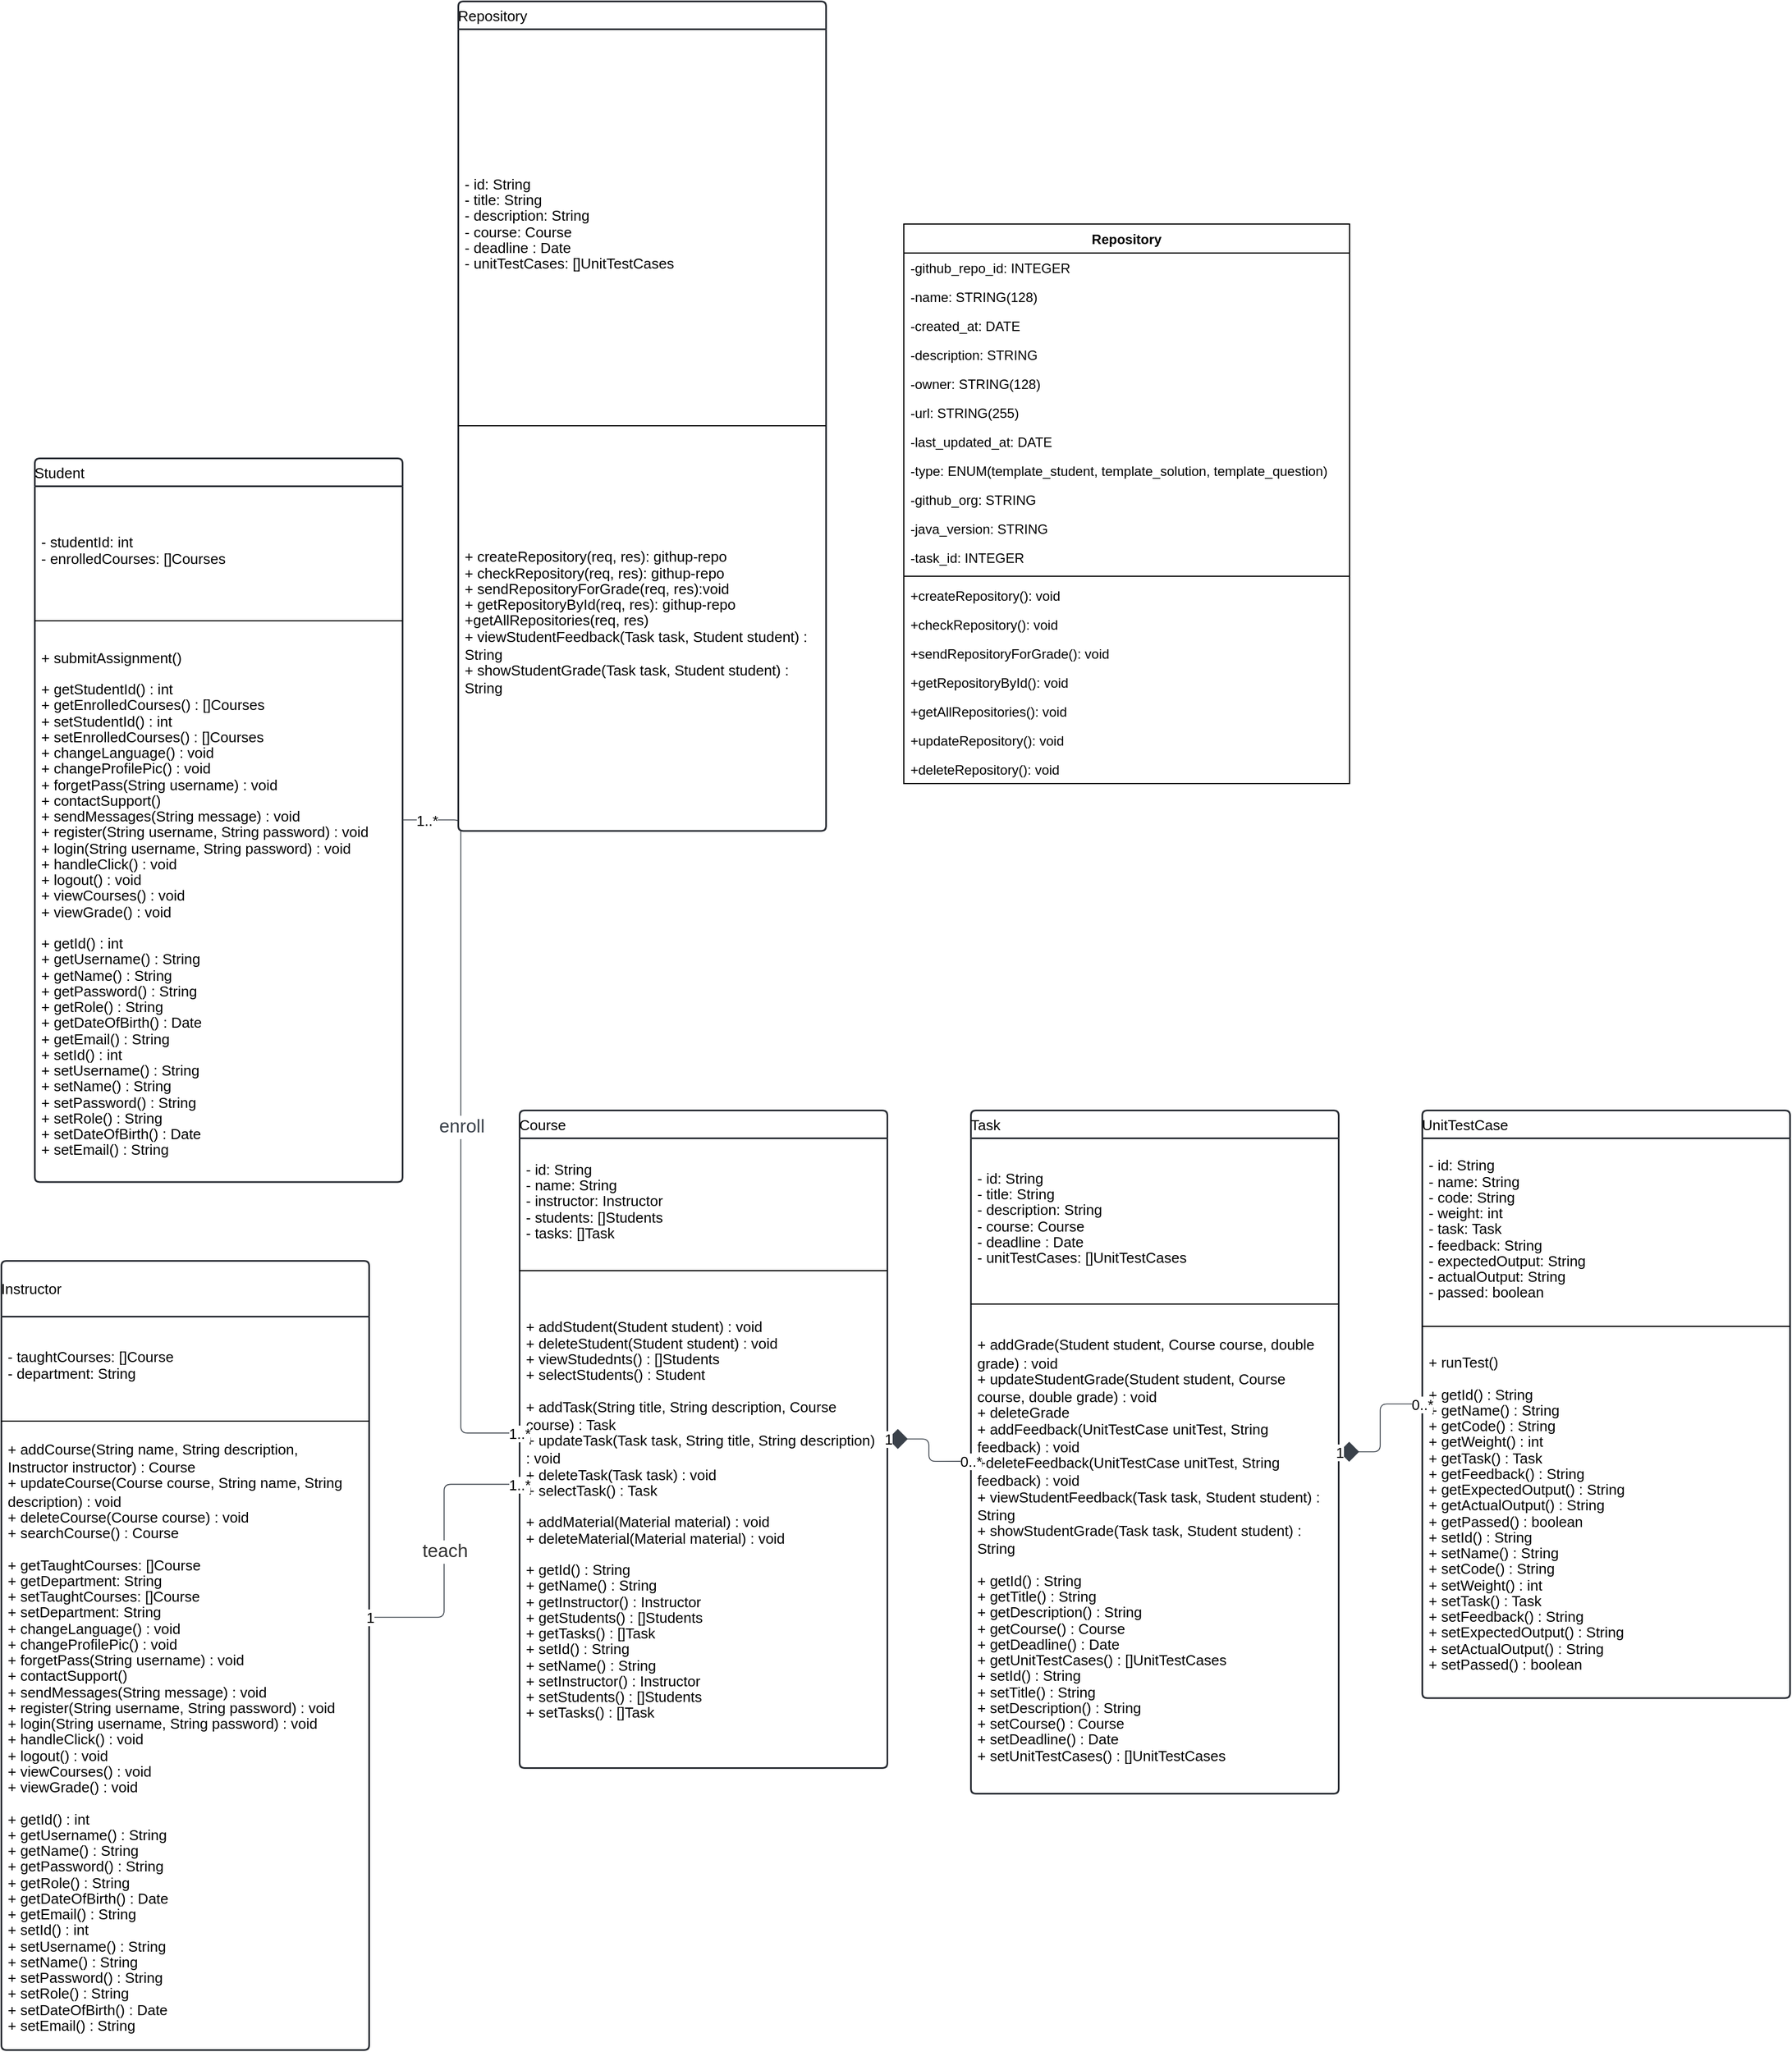 <mxfile version="24.8.6" pages="2">
  <diagram name="Page-1" id="xzrCBXAtFtzomiUUfQ9m">
    <mxGraphModel dx="2940" dy="2500" grid="1" gridSize="10" guides="1" tooltips="1" connect="1" arrows="1" fold="1" page="1" pageScale="1" pageWidth="900" pageHeight="600" math="0" shadow="0">
      <root>
        <mxCell id="0" />
        <mxCell id="1" parent="0" />
        <mxCell id="2rgmVPee00Ddnv6rnugR-1" value="Instructor" style="html=1;overflow=block;blockSpacing=1;swimlane;childLayout=stackLayout;horizontal=1;horizontalStack=0;resizeParent=1;resizeParentMax=0;resizeLast=0;collapsible=0;fontStyle=0;marginBottom=0;swimlaneFillColor=#ffffff;startSize=50;whiteSpace=wrap;fontSize=13;align=left;spacing=0;strokeColor=#282c33;strokeOpacity=100;fillOpacity=100;rounded=1;absoluteArcSize=1;arcSize=9;fillColor=#ffffff;strokeWidth=1.5;" vertex="1" parent="1">
          <mxGeometry x="180" y="60" width="330" height="708" as="geometry" />
        </mxCell>
        <mxCell id="2rgmVPee00Ddnv6rnugR-2" value="&lt;div style=&quot;display: flex; justify-content: null; text-align: null; align-items: baseline; font-size: 0; line-height: 1.25;margin-top: -2px;&quot;&gt;&lt;span&gt;&lt;span style=&quot;font-size:13px;&quot;&gt;- taughtCourses: []Course&#xa;&lt;/span&gt;&lt;/span&gt;&lt;/div&gt;&lt;div style=&quot;display: flex; justify-content: null; text-align: null; align-items: baseline; font-size: 0; line-height: 1.25;margin-top: -2px;&quot;&gt;&lt;span&gt;&lt;span style=&quot;font-size:13px;&quot;&gt;- department: String&lt;/span&gt;&lt;/span&gt;&lt;/div&gt;" style="part=1;html=1;resizeHeight=0;strokeColor=none;fillColor=none;align=left;verticalAlign=middle;spacingLeft=4;spacingRight=4;overflow=hidden;rotatable=0;points=[[0,0.5],[1,0.5]];portConstraint=eastwest;swimlaneFillColor=#ffffff;strokeOpacity=100;fillOpacity=100;whiteSpace=wrap;fontSize=13;" vertex="1" parent="2rgmVPee00Ddnv6rnugR-1">
          <mxGeometry y="50" width="330" height="90" as="geometry" />
        </mxCell>
        <mxCell id="2rgmVPee00Ddnv6rnugR-3" value="" style="line;strokeWidth=1;fillColor=none;align=left;verticalAlign=middle;spacingTop=-1;spacingLeft=3;spacingRight=3;rotatable=0;labelPosition=right;points=[];portConstraint=eastwest;" vertex="1" parent="2rgmVPee00Ddnv6rnugR-1">
          <mxGeometry y="140" width="330" height="8" as="geometry" />
        </mxCell>
        <mxCell id="2rgmVPee00Ddnv6rnugR-4" value="&lt;div style=&quot;display: flex; justify-content: null; text-align: null; align-items: baseline; font-size: 0; line-height: 1.25;margin-top: -2px;&quot;&gt;&lt;span&gt;&lt;span style=&quot;font-size:13px;&quot;&gt;+ addCourse(String name, String description, Instructor instructor) : Course&#xa;&lt;/span&gt;&lt;/span&gt;&lt;/div&gt;&lt;div style=&quot;display: flex; justify-content: null; text-align: null; align-items: baseline; font-size: 0; line-height: 1.25;margin-top: -2px;&quot;&gt;&lt;span&gt;&lt;span style=&quot;font-size:13px;&quot;&gt;+ updateCourse(Course course, String name, String description) : void &#xa;&lt;/span&gt;&lt;/span&gt;&lt;/div&gt;&lt;div style=&quot;display: flex; justify-content: null; text-align: null; align-items: baseline; font-size: 0; line-height: 1.25;margin-top: -2px;&quot;&gt;&lt;span&gt;&lt;span style=&quot;font-size:13px;&quot;&gt;+ deleteCourse(Course course) : void &#xa;&lt;/span&gt;&lt;/span&gt;&lt;/div&gt;&lt;div style=&quot;display: flex; justify-content: null; text-align: null; align-items: baseline; font-size: 0; line-height: 1.25;margin-top: -2px;&quot;&gt;&lt;span&gt;&lt;span style=&quot;font-size:13px;&quot;&gt;+ searchCourse() : Course&#xa;&lt;/span&gt;&lt;/span&gt;&lt;/div&gt;&lt;div style=&quot;display: flex; justify-content: null; text-align: null; align-items: baseline; font-size: 0; line-height: 1.25;margin-top: -2px;&quot;&gt;&lt;span&gt;&lt;span style=&quot;font-size:13px;&quot;&gt;&#xa;&lt;/span&gt;&lt;/span&gt;&lt;/div&gt;&lt;div style=&quot;display: flex; justify-content: null; text-align: null; align-items: baseline; font-size: 0; line-height: 1.25;margin-top: -2px;&quot;&gt;&lt;span&gt;&lt;span style=&quot;font-size:13px;&quot;&gt;+ getTaughtCourses: []Course&#xa;&lt;/span&gt;&lt;/span&gt;&lt;/div&gt;&lt;div style=&quot;display: flex; justify-content: null; text-align: null; align-items: baseline; font-size: 0; line-height: 1.25;margin-top: -2px;&quot;&gt;&lt;span&gt;&lt;span style=&quot;font-size:13px;&quot;&gt;+ getDepartment: String&#xa;&lt;/span&gt;&lt;/span&gt;&lt;/div&gt;&lt;div style=&quot;display: flex; justify-content: null; text-align: null; align-items: baseline; font-size: 0; line-height: 1.25;margin-top: -2px;&quot;&gt;&lt;span&gt;&lt;span style=&quot;font-size:13px;&quot;&gt;+ setTaughtCourses: []Course&#xa;&lt;/span&gt;&lt;/span&gt;&lt;/div&gt;&lt;div style=&quot;display: flex; justify-content: null; text-align: null; align-items: baseline; font-size: 0; line-height: 1.25;margin-top: -2px;&quot;&gt;&lt;span&gt;&lt;span style=&quot;font-size:13px;&quot;&gt;+ setDepartment: String&#xa;&lt;/span&gt;&lt;/span&gt;&lt;/div&gt;&lt;div style=&quot;display: flex; justify-content: null; text-align: null; align-items: baseline; font-size: 0; line-height: 1.25;margin-top: -2px;&quot;&gt;&lt;span&gt;&lt;span style=&quot;font-size:13px;&quot;&gt;+ changeLanguage() : void&#xa;&lt;/span&gt;&lt;/span&gt;&lt;/div&gt;&lt;div style=&quot;display: flex; justify-content: null; text-align: null; align-items: baseline; font-size: 0; line-height: 1.25;margin-top: -2px;&quot;&gt;&lt;span&gt;&lt;span style=&quot;font-size:13px;&quot;&gt;+ changeProfilePic() : void&#xa;&lt;/span&gt;&lt;/span&gt;&lt;/div&gt;&lt;div style=&quot;display: flex; justify-content: null; text-align: null; align-items: baseline; font-size: 0; line-height: 1.25;margin-top: -2px;&quot;&gt;&lt;span&gt;&lt;span style=&quot;font-size:13px;&quot;&gt;+ forgetPass(String username) : void&#xa;&lt;/span&gt;&lt;/span&gt;&lt;/div&gt;&lt;div style=&quot;display: flex; justify-content: null; text-align: null; align-items: baseline; font-size: 0; line-height: 1.25;margin-top: -2px;&quot;&gt;&lt;span&gt;&lt;span style=&quot;font-size:13px;&quot;&gt;+ contactSupport()&#xa;&lt;/span&gt;&lt;/span&gt;&lt;/div&gt;&lt;div style=&quot;display: flex; justify-content: null; text-align: null; align-items: baseline; font-size: 0; line-height: 1.25;margin-top: -2px;&quot;&gt;&lt;span&gt;&lt;span style=&quot;font-size:13px;&quot;&gt;+ sendMessages(String message) : void&#xa;&lt;/span&gt;&lt;/span&gt;&lt;/div&gt;&lt;div style=&quot;display: flex; justify-content: null; text-align: null; align-items: baseline; font-size: 0; line-height: 1.25;margin-top: -2px;&quot;&gt;&lt;span&gt;&lt;span style=&quot;font-size:13px;&quot;&gt;+ register(String username, String password) : void&#xa;&lt;/span&gt;&lt;/span&gt;&lt;/div&gt;&lt;div style=&quot;display: flex; justify-content: null; text-align: null; align-items: baseline; font-size: 0; line-height: 1.25;margin-top: -2px;&quot;&gt;&lt;span&gt;&lt;span style=&quot;font-size:13px;&quot;&gt;+ login(String username, String password) : void&#xa;&lt;/span&gt;&lt;/span&gt;&lt;/div&gt;&lt;div style=&quot;display: flex; justify-content: null; text-align: null; align-items: baseline; font-size: 0; line-height: 1.25;margin-top: -2px;&quot;&gt;&lt;span&gt;&lt;span style=&quot;font-size:13px;&quot;&gt;+ handleClick() : void&#xa;&lt;/span&gt;&lt;/span&gt;&lt;/div&gt;&lt;div style=&quot;display: flex; justify-content: null; text-align: null; align-items: baseline; font-size: 0; line-height: 1.25;margin-top: -2px;&quot;&gt;&lt;span&gt;&lt;span style=&quot;font-size:13px;&quot;&gt;+ logout() : void&#xa;&lt;/span&gt;&lt;/span&gt;&lt;/div&gt;&lt;div style=&quot;display: flex; justify-content: null; text-align: null; align-items: baseline; font-size: 0; line-height: 1.25;margin-top: -2px;&quot;&gt;&lt;span&gt;&lt;span style=&quot;font-size:13px;&quot;&gt;+ viewCourses() : void&#xa;&lt;/span&gt;&lt;/span&gt;&lt;/div&gt;&lt;div style=&quot;display: flex; justify-content: null; text-align: null; align-items: baseline; font-size: 0; line-height: 1.25;margin-top: -2px;&quot;&gt;&lt;span&gt;&lt;span style=&quot;font-size:13px;&quot;&gt;+ viewGrade() : void&#xa;&lt;/span&gt;&lt;/span&gt;&lt;/div&gt;&lt;div style=&quot;display: flex; justify-content: null; text-align: null; align-items: baseline; font-size: 0; line-height: 1.25;margin-top: -2px;&quot;&gt;&lt;span&gt;&lt;span style=&quot;font-size:13px;&quot;&gt;&#xa;&lt;/span&gt;&lt;/span&gt;&lt;/div&gt;&lt;div style=&quot;display: flex; justify-content: null; text-align: null; align-items: baseline; font-size: 0; line-height: 1.25;margin-top: -2px;&quot;&gt;&lt;span&gt;&lt;span style=&quot;font-size:13px;&quot;&gt;+ getId() : int&#xa;&lt;/span&gt;&lt;/span&gt;&lt;/div&gt;&lt;div style=&quot;display: flex; justify-content: null; text-align: null; align-items: baseline; font-size: 0; line-height: 1.25;margin-top: -2px;&quot;&gt;&lt;span&gt;&lt;span style=&quot;font-size:13px;&quot;&gt;+ getUsername() : String&#xa;&lt;/span&gt;&lt;/span&gt;&lt;/div&gt;&lt;div style=&quot;display: flex; justify-content: null; text-align: null; align-items: baseline; font-size: 0; line-height: 1.25;margin-top: -2px;&quot;&gt;&lt;span&gt;&lt;span style=&quot;font-size:13px;&quot;&gt;+ getName() : String&#xa;&lt;/span&gt;&lt;/span&gt;&lt;/div&gt;&lt;div style=&quot;display: flex; justify-content: null; text-align: null; align-items: baseline; font-size: 0; line-height: 1.25;margin-top: -2px;&quot;&gt;&lt;span&gt;&lt;span style=&quot;font-size:13px;&quot;&gt;+ getPassword() : String&#xa;&lt;/span&gt;&lt;/span&gt;&lt;/div&gt;&lt;div style=&quot;display: flex; justify-content: null; text-align: null; align-items: baseline; font-size: 0; line-height: 1.25;margin-top: -2px;&quot;&gt;&lt;span&gt;&lt;span style=&quot;font-size:13px;&quot;&gt;+ getRole() : String&#xa;&lt;/span&gt;&lt;/span&gt;&lt;/div&gt;&lt;div style=&quot;display: flex; justify-content: null; text-align: null; align-items: baseline; font-size: 0; line-height: 1.25;margin-top: -2px;&quot;&gt;&lt;span&gt;&lt;span style=&quot;font-size:13px;&quot;&gt;+ getDateOfBirth() : Date&#xa;&lt;/span&gt;&lt;/span&gt;&lt;/div&gt;&lt;div style=&quot;display: flex; justify-content: null; text-align: null; align-items: baseline; font-size: 0; line-height: 1.25;margin-top: -2px;&quot;&gt;&lt;span&gt;&lt;span style=&quot;font-size:13px;&quot;&gt;+ getEmail() : String&#xa;&lt;/span&gt;&lt;/span&gt;&lt;/div&gt;&lt;div style=&quot;display: flex; justify-content: null; text-align: null; align-items: baseline; font-size: 0; line-height: 1.25;margin-top: -2px;&quot;&gt;&lt;span&gt;&lt;span style=&quot;font-size:13px;&quot;&gt;+ setId() : int&#xa;&lt;/span&gt;&lt;/span&gt;&lt;/div&gt;&lt;div style=&quot;display: flex; justify-content: null; text-align: null; align-items: baseline; font-size: 0; line-height: 1.25;margin-top: -2px;&quot;&gt;&lt;span&gt;&lt;span style=&quot;font-size:13px;&quot;&gt;+ setUsername() : String&#xa;&lt;/span&gt;&lt;/span&gt;&lt;/div&gt;&lt;div style=&quot;display: flex; justify-content: null; text-align: null; align-items: baseline; font-size: 0; line-height: 1.25;margin-top: -2px;&quot;&gt;&lt;span&gt;&lt;span style=&quot;font-size:13px;&quot;&gt;+ setName() : String&#xa;&lt;/span&gt;&lt;/span&gt;&lt;/div&gt;&lt;div style=&quot;display: flex; justify-content: null; text-align: null; align-items: baseline; font-size: 0; line-height: 1.25;margin-top: -2px;&quot;&gt;&lt;span&gt;&lt;span style=&quot;font-size:13px;&quot;&gt;+ setPassword() : String&#xa;&lt;/span&gt;&lt;/span&gt;&lt;/div&gt;&lt;div style=&quot;display: flex; justify-content: null; text-align: null; align-items: baseline; font-size: 0; line-height: 1.25;margin-top: -2px;&quot;&gt;&lt;span&gt;&lt;span style=&quot;font-size:13px;&quot;&gt;+ setRole() : String&#xa;&lt;/span&gt;&lt;/span&gt;&lt;/div&gt;&lt;div style=&quot;display: flex; justify-content: null; text-align: null; align-items: baseline; font-size: 0; line-height: 1.25;margin-top: -2px;&quot;&gt;&lt;span&gt;&lt;span style=&quot;font-size:13px;&quot;&gt;+ setDateOfBirth() : Date&#xa;&lt;/span&gt;&lt;/span&gt;&lt;/div&gt;&lt;div style=&quot;display: flex; justify-content: null; text-align: null; align-items: baseline; font-size: 0; line-height: 1.25;margin-top: -2px;&quot;&gt;&lt;span&gt;&lt;span style=&quot;font-size:13px;&quot;&gt;+ setEmail() : String&#xa;&lt;/span&gt;&lt;/span&gt;&lt;/div&gt;&lt;div style=&quot;display: flex; justify-content: center; text-align: center; align-items: baseline; font-size: 0; line-height: 1.25;margin-top: -2px;&quot;&gt;&lt;span&gt;&lt;/span&gt;&lt;/div&gt;" style="part=1;resizeHeight=0;strokeColor=none;fillColor=none;align=left;verticalAlign=middle;spacingLeft=4;spacingRight=4;rotatable=0;points=[[0,0.5],[1,0.5]];portConstraint=eastwest;swimlaneFillColor=#ffffff;strokeOpacity=100;fillOpacity=100;whiteSpace=wrap;overflow=block;blockSpacing=1;html=1;fontSize=13;" vertex="1" parent="2rgmVPee00Ddnv6rnugR-1">
          <mxGeometry y="148" width="330" height="560" as="geometry" />
        </mxCell>
        <mxCell id="2rgmVPee00Ddnv6rnugR-5" value="Student" style="html=1;overflow=block;blockSpacing=1;swimlane;childLayout=stackLayout;horizontal=1;horizontalStack=0;resizeParent=1;resizeParentMax=0;resizeLast=0;collapsible=0;fontStyle=0;marginBottom=0;swimlaneFillColor=#ffffff;startSize=25;whiteSpace=wrap;fontSize=13;align=left;spacing=0;strokeColor=#282c33;strokeOpacity=100;fillOpacity=100;rounded=1;absoluteArcSize=1;arcSize=9;fillColor=#ffffff;strokeWidth=1.5;" vertex="1" parent="1">
          <mxGeometry x="210" y="-660" width="330" height="649.25" as="geometry" />
        </mxCell>
        <mxCell id="2rgmVPee00Ddnv6rnugR-6" value="&lt;div style=&quot;display: flex; justify-content: null; text-align: null; align-items: baseline; font-size: 0; line-height: 1.25;margin-top: -2px;&quot;&gt;&lt;span&gt;&lt;span style=&quot;font-size:13px;&quot;&gt;- studentId: int&#xa;&lt;/span&gt;&lt;/span&gt;&lt;/div&gt;&lt;div style=&quot;display: flex; justify-content: null; text-align: null; align-items: baseline; font-size: 0; line-height: 1.25;margin-top: -2px;&quot;&gt;&lt;span&gt;&lt;span style=&quot;font-size:13px;&quot;&gt;- enrolledCourses: []Courses&lt;/span&gt;&lt;/span&gt;&lt;/div&gt;" style="part=1;html=1;resizeHeight=0;strokeColor=none;fillColor=none;align=left;verticalAlign=middle;spacingLeft=4;spacingRight=4;overflow=hidden;rotatable=0;points=[[0,0.5],[1,0.5]];portConstraint=eastwest;swimlaneFillColor=#ffffff;strokeOpacity=100;fillOpacity=100;whiteSpace=wrap;fontSize=13;" vertex="1" parent="2rgmVPee00Ddnv6rnugR-5">
          <mxGeometry y="25" width="330" height="117" as="geometry" />
        </mxCell>
        <mxCell id="2rgmVPee00Ddnv6rnugR-7" value="" style="line;strokeWidth=1;fillColor=none;align=left;verticalAlign=middle;spacingTop=-1;spacingLeft=3;spacingRight=3;rotatable=0;labelPosition=right;points=[];portConstraint=eastwest;" vertex="1" parent="2rgmVPee00Ddnv6rnugR-5">
          <mxGeometry y="142" width="330" height="8" as="geometry" />
        </mxCell>
        <mxCell id="2rgmVPee00Ddnv6rnugR-8" value="&lt;div style=&quot;display: flex; justify-content: null; text-align: null; align-items: baseline; font-size: 0; line-height: 1.25;margin-top: -2px;&quot;&gt;&lt;span&gt;&lt;span style=&quot;font-size:13px;&quot;&gt;+ submitAssignment()&#xa;&lt;/span&gt;&lt;/span&gt;&lt;/div&gt;&lt;div style=&quot;display: flex; justify-content: null; text-align: null; align-items: baseline; font-size: 0; line-height: 1.25;margin-top: -2px;&quot;&gt;&lt;span&gt;&lt;span style=&quot;font-size:13px;&quot;&gt;&#xa;&lt;/span&gt;&lt;/span&gt;&lt;/div&gt;&lt;div style=&quot;display: flex; justify-content: null; text-align: null; align-items: baseline; font-size: 0; line-height: 1.25;margin-top: -2px;&quot;&gt;&lt;span&gt;&lt;span style=&quot;font-size:13px;&quot;&gt;+ getStudentId() : int&#xa;&lt;/span&gt;&lt;/span&gt;&lt;/div&gt;&lt;div style=&quot;display: flex; justify-content: null; text-align: null; align-items: baseline; font-size: 0; line-height: 1.25;margin-top: -2px;&quot;&gt;&lt;span&gt;&lt;span style=&quot;font-size:13px;&quot;&gt;+ getEnrolledCourses() : []Courses&#xa;&lt;/span&gt;&lt;/span&gt;&lt;/div&gt;&lt;div style=&quot;display: flex; justify-content: null; text-align: null; align-items: baseline; font-size: 0; line-height: 1.25;margin-top: -2px;&quot;&gt;&lt;span&gt;&lt;span style=&quot;font-size:13px;&quot;&gt;+ setStudentId() : int&#xa;&lt;/span&gt;&lt;/span&gt;&lt;/div&gt;&lt;div style=&quot;display: flex; justify-content: null; text-align: null; align-items: baseline; font-size: 0; line-height: 1.25;margin-top: -2px;&quot;&gt;&lt;span&gt;&lt;span style=&quot;font-size:13px;&quot;&gt;+ setEnrolledCourses() : []Courses&#xa;&lt;/span&gt;&lt;/span&gt;&lt;/div&gt;&lt;div style=&quot;display: flex; justify-content: null; text-align: null; align-items: baseline; font-size: 0; line-height: 1.25;margin-top: -2px;&quot;&gt;&lt;span&gt;&lt;span style=&quot;font-size:13px;&quot;&gt;+ changeLanguage() : void&#xa;&lt;/span&gt;&lt;/span&gt;&lt;/div&gt;&lt;div style=&quot;display: flex; justify-content: null; text-align: null; align-items: baseline; font-size: 0; line-height: 1.25;margin-top: -2px;&quot;&gt;&lt;span&gt;&lt;span style=&quot;font-size:13px;&quot;&gt;+ changeProfilePic() : void&#xa;&lt;/span&gt;&lt;/span&gt;&lt;/div&gt;&lt;div style=&quot;display: flex; justify-content: null; text-align: null; align-items: baseline; font-size: 0; line-height: 1.25;margin-top: -2px;&quot;&gt;&lt;span&gt;&lt;span style=&quot;font-size:13px;&quot;&gt;+ forgetPass(String username) : void&#xa;&lt;/span&gt;&lt;/span&gt;&lt;/div&gt;&lt;div style=&quot;display: flex; justify-content: null; text-align: null; align-items: baseline; font-size: 0; line-height: 1.25;margin-top: -2px;&quot;&gt;&lt;span&gt;&lt;span style=&quot;font-size:13px;&quot;&gt;+ contactSupport()&#xa;&lt;/span&gt;&lt;/span&gt;&lt;/div&gt;&lt;div style=&quot;display: flex; justify-content: null; text-align: null; align-items: baseline; font-size: 0; line-height: 1.25;margin-top: -2px;&quot;&gt;&lt;span&gt;&lt;span style=&quot;font-size:13px;&quot;&gt;+ sendMessages(String message) : void&#xa;&lt;/span&gt;&lt;/span&gt;&lt;/div&gt;&lt;div style=&quot;display: flex; justify-content: null; text-align: null; align-items: baseline; font-size: 0; line-height: 1.25;margin-top: -2px;&quot;&gt;&lt;span&gt;&lt;span style=&quot;font-size:13px;&quot;&gt;+ register(String username, String password) : void&#xa;&lt;/span&gt;&lt;/span&gt;&lt;/div&gt;&lt;div style=&quot;display: flex; justify-content: null; text-align: null; align-items: baseline; font-size: 0; line-height: 1.25;margin-top: -2px;&quot;&gt;&lt;span&gt;&lt;span style=&quot;font-size:13px;&quot;&gt;+ login(String username, String password) : void&#xa;&lt;/span&gt;&lt;/span&gt;&lt;/div&gt;&lt;div style=&quot;display: flex; justify-content: null; text-align: null; align-items: baseline; font-size: 0; line-height: 1.25;margin-top: -2px;&quot;&gt;&lt;span&gt;&lt;span style=&quot;font-size:13px;&quot;&gt;+ handleClick() : void&#xa;&lt;/span&gt;&lt;/span&gt;&lt;/div&gt;&lt;div style=&quot;display: flex; justify-content: null; text-align: null; align-items: baseline; font-size: 0; line-height: 1.25;margin-top: -2px;&quot;&gt;&lt;span&gt;&lt;span style=&quot;font-size:13px;&quot;&gt;+ logout() : void&#xa;&lt;/span&gt;&lt;/span&gt;&lt;/div&gt;&lt;div style=&quot;display: flex; justify-content: null; text-align: null; align-items: baseline; font-size: 0; line-height: 1.25;margin-top: -2px;&quot;&gt;&lt;span&gt;&lt;span style=&quot;font-size:13px;&quot;&gt;+ viewCourses() : void&#xa;&lt;/span&gt;&lt;/span&gt;&lt;/div&gt;&lt;div style=&quot;display: flex; justify-content: null; text-align: null; align-items: baseline; font-size: 0; line-height: 1.25;margin-top: -2px;&quot;&gt;&lt;span&gt;&lt;span style=&quot;font-size:13px;&quot;&gt;+ viewGrade() : void&#xa;&lt;/span&gt;&lt;/span&gt;&lt;/div&gt;&lt;div style=&quot;display: flex; justify-content: null; text-align: null; align-items: baseline; font-size: 0; line-height: 1.25;margin-top: -2px;&quot;&gt;&lt;span&gt;&lt;span style=&quot;font-size:13px;&quot;&gt;&#xa;&lt;/span&gt;&lt;/span&gt;&lt;/div&gt;&lt;div style=&quot;display: flex; justify-content: null; text-align: null; align-items: baseline; font-size: 0; line-height: 1.25;margin-top: -2px;&quot;&gt;&lt;span&gt;&lt;span style=&quot;font-size:13px;&quot;&gt;+ getId() : int&#xa;&lt;/span&gt;&lt;/span&gt;&lt;/div&gt;&lt;div style=&quot;display: flex; justify-content: null; text-align: null; align-items: baseline; font-size: 0; line-height: 1.25;margin-top: -2px;&quot;&gt;&lt;span&gt;&lt;span style=&quot;font-size:13px;&quot;&gt;+ getUsername() : String&#xa;&lt;/span&gt;&lt;/span&gt;&lt;/div&gt;&lt;div style=&quot;display: flex; justify-content: null; text-align: null; align-items: baseline; font-size: 0; line-height: 1.25;margin-top: -2px;&quot;&gt;&lt;span&gt;&lt;span style=&quot;font-size:13px;&quot;&gt;+ getName() : String&#xa;&lt;/span&gt;&lt;/span&gt;&lt;/div&gt;&lt;div style=&quot;display: flex; justify-content: null; text-align: null; align-items: baseline; font-size: 0; line-height: 1.25;margin-top: -2px;&quot;&gt;&lt;span&gt;&lt;span style=&quot;font-size:13px;&quot;&gt;+ getPassword() : String&#xa;&lt;/span&gt;&lt;/span&gt;&lt;/div&gt;&lt;div style=&quot;display: flex; justify-content: null; text-align: null; align-items: baseline; font-size: 0; line-height: 1.25;margin-top: -2px;&quot;&gt;&lt;span&gt;&lt;span style=&quot;font-size:13px;&quot;&gt;+ getRole() : String&#xa;&lt;/span&gt;&lt;/span&gt;&lt;/div&gt;&lt;div style=&quot;display: flex; justify-content: null; text-align: null; align-items: baseline; font-size: 0; line-height: 1.25;margin-top: -2px;&quot;&gt;&lt;span&gt;&lt;span style=&quot;font-size:13px;&quot;&gt;+ getDateOfBirth() : Date&#xa;&lt;/span&gt;&lt;/span&gt;&lt;/div&gt;&lt;div style=&quot;display: flex; justify-content: null; text-align: null; align-items: baseline; font-size: 0; line-height: 1.25;margin-top: -2px;&quot;&gt;&lt;span&gt;&lt;span style=&quot;font-size:13px;&quot;&gt;+ getEmail() : String&#xa;&lt;/span&gt;&lt;/span&gt;&lt;/div&gt;&lt;div style=&quot;display: flex; justify-content: null; text-align: null; align-items: baseline; font-size: 0; line-height: 1.25;margin-top: -2px;&quot;&gt;&lt;span&gt;&lt;span style=&quot;font-size:13px;&quot;&gt;+ setId() : int&#xa;&lt;/span&gt;&lt;/span&gt;&lt;/div&gt;&lt;div style=&quot;display: flex; justify-content: null; text-align: null; align-items: baseline; font-size: 0; line-height: 1.25;margin-top: -2px;&quot;&gt;&lt;span&gt;&lt;span style=&quot;font-size:13px;&quot;&gt;+ setUsername() : String&#xa;&lt;/span&gt;&lt;/span&gt;&lt;/div&gt;&lt;div style=&quot;display: flex; justify-content: null; text-align: null; align-items: baseline; font-size: 0; line-height: 1.25;margin-top: -2px;&quot;&gt;&lt;span&gt;&lt;span style=&quot;font-size:13px;&quot;&gt;+ setName() : String&#xa;&lt;/span&gt;&lt;/span&gt;&lt;/div&gt;&lt;div style=&quot;display: flex; justify-content: null; text-align: null; align-items: baseline; font-size: 0; line-height: 1.25;margin-top: -2px;&quot;&gt;&lt;span&gt;&lt;span style=&quot;font-size:13px;&quot;&gt;+ setPassword() : String&#xa;&lt;/span&gt;&lt;/span&gt;&lt;/div&gt;&lt;div style=&quot;display: flex; justify-content: null; text-align: null; align-items: baseline; font-size: 0; line-height: 1.25;margin-top: -2px;&quot;&gt;&lt;span&gt;&lt;span style=&quot;font-size:13px;&quot;&gt;+ setRole() : String&#xa;&lt;/span&gt;&lt;/span&gt;&lt;/div&gt;&lt;div style=&quot;display: flex; justify-content: null; text-align: null; align-items: baseline; font-size: 0; line-height: 1.25;margin-top: -2px;&quot;&gt;&lt;span&gt;&lt;span style=&quot;font-size:13px;&quot;&gt;+ setDateOfBirth() : Date&#xa;&lt;/span&gt;&lt;/span&gt;&lt;/div&gt;&lt;div style=&quot;display: flex; justify-content: null; text-align: null; align-items: baseline; font-size: 0; line-height: 1.25;margin-top: -2px;&quot;&gt;&lt;span&gt;&lt;span style=&quot;font-size:13px;&quot;&gt;+ setEmail() : String&#xa;&lt;/span&gt;&lt;/span&gt;&lt;/div&gt;&lt;div style=&quot;display: flex; justify-content: center; text-align: center; align-items: baseline; font-size: 0; line-height: 1.25;margin-top: -2px;&quot;&gt;&lt;span&gt;&lt;/span&gt;&lt;/div&gt;" style="part=1;resizeHeight=0;strokeColor=none;fillColor=none;align=left;verticalAlign=middle;spacingLeft=4;spacingRight=4;rotatable=0;points=[[0,0.5],[1,0.5]];portConstraint=eastwest;swimlaneFillColor=#ffffff;strokeOpacity=100;fillOpacity=100;whiteSpace=wrap;overflow=block;blockSpacing=1;html=1;fontSize=13;" vertex="1" parent="2rgmVPee00Ddnv6rnugR-5">
          <mxGeometry y="150" width="330" height="499.25" as="geometry" />
        </mxCell>
        <mxCell id="2rgmVPee00Ddnv6rnugR-9" value="Course" style="html=1;overflow=block;blockSpacing=1;swimlane;childLayout=stackLayout;horizontal=1;horizontalStack=0;resizeParent=1;resizeParentMax=0;resizeLast=0;collapsible=0;fontStyle=0;marginBottom=0;swimlaneFillColor=#ffffff;startSize=25;whiteSpace=wrap;fontSize=13;align=left;spacing=0;strokeColor=#282c33;strokeOpacity=100;fillOpacity=100;rounded=1;absoluteArcSize=1;arcSize=9;fillColor=#ffffff;strokeWidth=1.5;" vertex="1" parent="1">
          <mxGeometry x="645" y="-75" width="330" height="590" as="geometry" />
        </mxCell>
        <mxCell id="2rgmVPee00Ddnv6rnugR-10" value="&lt;div style=&quot;display: flex; justify-content: null; text-align: null; align-items: baseline; font-size: 0; line-height: 1.25;margin-top: -2px;&quot;&gt;&lt;span&gt;&lt;span style=&quot;font-size:13px;&quot;&gt;- id: String&#xa;&lt;/span&gt;&lt;/span&gt;&lt;/div&gt;&lt;div style=&quot;display: flex; justify-content: null; text-align: null; align-items: baseline; font-size: 0; line-height: 1.25;margin-top: -2px;&quot;&gt;&lt;span&gt;&lt;span style=&quot;font-size:13px;&quot;&gt;- name: String&#xa;&lt;/span&gt;&lt;/span&gt;&lt;/div&gt;&lt;div style=&quot;display: flex; justify-content: null; text-align: null; align-items: baseline; font-size: 0; line-height: 1.25;margin-top: -2px;&quot;&gt;&lt;span&gt;&lt;span style=&quot;font-size:13px;&quot;&gt;- instructor: Instructor&#xa;&lt;/span&gt;&lt;/span&gt;&lt;/div&gt;&lt;div style=&quot;display: flex; justify-content: null; text-align: null; align-items: baseline; font-size: 0; line-height: 1.25;margin-top: -2px;&quot;&gt;&lt;span&gt;&lt;span style=&quot;font-size:13px;&quot;&gt;- students: []Students &#xa;&lt;/span&gt;&lt;/span&gt;&lt;/div&gt;&lt;div style=&quot;display: flex; justify-content: null; text-align: null; align-items: baseline; font-size: 0; line-height: 1.25;margin-top: -2px;&quot;&gt;&lt;span&gt;&lt;span style=&quot;font-size:13px;&quot;&gt;- tasks: []Task&lt;/span&gt;&lt;/span&gt;&lt;/div&gt;" style="part=1;html=1;resizeHeight=0;strokeColor=none;fillColor=none;align=left;verticalAlign=middle;spacingLeft=4;spacingRight=4;overflow=hidden;rotatable=0;points=[[0,0.5],[1,0.5]];portConstraint=eastwest;swimlaneFillColor=#ffffff;strokeOpacity=100;fillOpacity=100;whiteSpace=wrap;fontSize=13;" vertex="1" parent="2rgmVPee00Ddnv6rnugR-9">
          <mxGeometry y="25" width="330" height="115" as="geometry" />
        </mxCell>
        <mxCell id="2rgmVPee00Ddnv6rnugR-11" value="" style="line;strokeWidth=1;fillColor=none;align=left;verticalAlign=middle;spacingTop=-1;spacingLeft=3;spacingRight=3;rotatable=0;labelPosition=right;points=[];portConstraint=eastwest;" vertex="1" parent="2rgmVPee00Ddnv6rnugR-9">
          <mxGeometry y="140" width="330" height="8" as="geometry" />
        </mxCell>
        <mxCell id="2rgmVPee00Ddnv6rnugR-12" value="&lt;div style=&quot;display: flex; justify-content: null; text-align: null; align-items: baseline; font-size: 0; line-height: 1.25;margin-top: -2px;&quot;&gt;&lt;span&gt;&lt;span style=&quot;font-size:13px;&quot;&gt;+ addStudent(Student student) : void&#xa;&lt;/span&gt;&lt;/span&gt;&lt;/div&gt;&lt;div style=&quot;display: flex; justify-content: null; text-align: null; align-items: baseline; font-size: 0; line-height: 1.25;margin-top: -2px;&quot;&gt;&lt;span&gt;&lt;span style=&quot;font-size:13px;&quot;&gt;+ deleteStudent(Student student) : void&#xa;&lt;/span&gt;&lt;/span&gt;&lt;/div&gt;&lt;div style=&quot;display: flex; justify-content: null; text-align: null; align-items: baseline; font-size: 0; line-height: 1.25;margin-top: -2px;&quot;&gt;&lt;span&gt;&lt;span style=&quot;font-size:13px;&quot;&gt;+ viewStudednts() : []Students&#xa;&lt;/span&gt;&lt;/span&gt;&lt;/div&gt;&lt;div style=&quot;display: flex; justify-content: null; text-align: null; align-items: baseline; font-size: 0; line-height: 1.25;margin-top: -2px;&quot;&gt;&lt;span&gt;&lt;span style=&quot;font-size:13px;&quot;&gt;+ selectStudents() : Student&#xa;&lt;/span&gt;&lt;/span&gt;&lt;/div&gt;&lt;div style=&quot;display: flex; justify-content: null; text-align: null; align-items: baseline; font-size: 0; line-height: 1.25;margin-top: -2px;&quot;&gt;&lt;span&gt;&lt;span style=&quot;font-size:13px;&quot;&gt;&#xa;&lt;/span&gt;&lt;/span&gt;&lt;/div&gt;&lt;div style=&quot;display: flex; justify-content: null; text-align: null; align-items: baseline; font-size: 0; line-height: 1.25;margin-top: -2px;&quot;&gt;&lt;span&gt;&lt;span style=&quot;font-size:13px;&quot;&gt;+ addTask(String title, String description, Course course) : Task &#xa;&lt;/span&gt;&lt;/span&gt;&lt;/div&gt;&lt;div style=&quot;display: flex; justify-content: null; text-align: null; align-items: baseline; font-size: 0; line-height: 1.25;margin-top: -2px;&quot;&gt;&lt;span&gt;&lt;span style=&quot;font-size:13px;&quot;&gt;+ updateTask(Task task, String title, String description) : void&#xa;&lt;/span&gt;&lt;/span&gt;&lt;/div&gt;&lt;div style=&quot;display: flex; justify-content: null; text-align: null; align-items: baseline; font-size: 0; line-height: 1.25;margin-top: -2px;&quot;&gt;&lt;span&gt;&lt;span style=&quot;font-size:13px;&quot;&gt;+ deleteTask(Task task) : void&#xa;&lt;/span&gt;&lt;/span&gt;&lt;/div&gt;&lt;div style=&quot;display: flex; justify-content: null; text-align: null; align-items: baseline; font-size: 0; line-height: 1.25;margin-top: -2px;&quot;&gt;&lt;span&gt;&lt;span style=&quot;font-size:13px;&quot;&gt;+ selectTask() : Task&#xa;&lt;/span&gt;&lt;/span&gt;&lt;/div&gt;&lt;div style=&quot;display: flex; justify-content: null; text-align: null; align-items: baseline; font-size: 0; line-height: 1.25;margin-top: -2px;&quot;&gt;&lt;span&gt;&lt;span style=&quot;font-size:13px;&quot;&gt;&#xa;&lt;/span&gt;&lt;/span&gt;&lt;/div&gt;&lt;div style=&quot;display: flex; justify-content: null; text-align: null; align-items: baseline; font-size: 0; line-height: 1.25;margin-top: -2px;&quot;&gt;&lt;span&gt;&lt;span style=&quot;font-size:13px;&quot;&gt;+ addMaterial(Material material) : void&#xa;&lt;/span&gt;&lt;/span&gt;&lt;/div&gt;&lt;div style=&quot;display: flex; justify-content: null; text-align: null; align-items: baseline; font-size: 0; line-height: 1.25;margin-top: -2px;&quot;&gt;&lt;span&gt;&lt;span style=&quot;font-size:13px;&quot;&gt;+ deleteMaterial(Material material) : void &#xa;&lt;/span&gt;&lt;/span&gt;&lt;/div&gt;&lt;div style=&quot;display: flex; justify-content: null; text-align: null; align-items: baseline; font-size: 0; line-height: 1.25;margin-top: -2px;&quot;&gt;&lt;span&gt;&lt;span style=&quot;font-size:13px;&quot;&gt;&#xa;&lt;/span&gt;&lt;/span&gt;&lt;/div&gt;&lt;div style=&quot;display: flex; justify-content: null; text-align: null; align-items: baseline; font-size: 0; line-height: 1.25;margin-top: -2px;&quot;&gt;&lt;span&gt;&lt;span style=&quot;font-size:13px;&quot;&gt;+ getId() : String&#xa;&lt;/span&gt;&lt;/span&gt;&lt;/div&gt;&lt;div style=&quot;display: flex; justify-content: null; text-align: null; align-items: baseline; font-size: 0; line-height: 1.25;margin-top: -2px;&quot;&gt;&lt;span&gt;&lt;span style=&quot;font-size:13px;&quot;&gt;+ getName() : String&#xa;&lt;/span&gt;&lt;/span&gt;&lt;/div&gt;&lt;div style=&quot;display: flex; justify-content: null; text-align: null; align-items: baseline; font-size: 0; line-height: 1.25;margin-top: -2px;&quot;&gt;&lt;span&gt;&lt;span style=&quot;font-size:13px;&quot;&gt;+ getInstructor() : Instructor&#xa;&lt;/span&gt;&lt;/span&gt;&lt;/div&gt;&lt;div style=&quot;display: flex; justify-content: null; text-align: null; align-items: baseline; font-size: 0; line-height: 1.25;margin-top: -2px;&quot;&gt;&lt;span&gt;&lt;span style=&quot;font-size:13px;&quot;&gt;+ getStudents() : []Students&#xa;&lt;/span&gt;&lt;/span&gt;&lt;/div&gt;&lt;div style=&quot;display: flex; justify-content: null; text-align: null; align-items: baseline; font-size: 0; line-height: 1.25;margin-top: -2px;&quot;&gt;&lt;span&gt;&lt;span style=&quot;font-size:13px;&quot;&gt;+ getTasks() : []Task&#xa;&lt;/span&gt;&lt;/span&gt;&lt;/div&gt;&lt;div style=&quot;display: flex; justify-content: null; text-align: null; align-items: baseline; font-size: 0; line-height: 1.25;margin-top: -2px;&quot;&gt;&lt;span&gt;&lt;span style=&quot;font-size:13px;&quot;&gt;+ setId() : String&#xa;&lt;/span&gt;&lt;/span&gt;&lt;/div&gt;&lt;div style=&quot;display: flex; justify-content: null; text-align: null; align-items: baseline; font-size: 0; line-height: 1.25;margin-top: -2px;&quot;&gt;&lt;span&gt;&lt;span style=&quot;font-size:13px;&quot;&gt;+ setName() : String&#xa;&lt;/span&gt;&lt;/span&gt;&lt;/div&gt;&lt;div style=&quot;display: flex; justify-content: null; text-align: null; align-items: baseline; font-size: 0; line-height: 1.25;margin-top: -2px;&quot;&gt;&lt;span&gt;&lt;span style=&quot;font-size:13px;&quot;&gt;+ setInstructor() : Instructor&#xa;&lt;/span&gt;&lt;/span&gt;&lt;/div&gt;&lt;div style=&quot;display: flex; justify-content: null; text-align: null; align-items: baseline; font-size: 0; line-height: 1.25;margin-top: -2px;&quot;&gt;&lt;span&gt;&lt;span style=&quot;font-size:13px;&quot;&gt;+ setStudents() : []Students&#xa;&lt;/span&gt;&lt;/span&gt;&lt;/div&gt;&lt;div style=&quot;display: flex; justify-content: null; text-align: null; align-items: baseline; font-size: 0; line-height: 1.25;margin-top: -2px;&quot;&gt;&lt;span&gt;&lt;span style=&quot;font-size:13px;&quot;&gt;+ setTasks() : []Task&lt;/span&gt;&lt;/span&gt;&lt;/div&gt;" style="part=1;resizeHeight=0;strokeColor=none;fillColor=none;align=left;verticalAlign=middle;spacingLeft=4;spacingRight=4;rotatable=0;points=[[0,0.5],[1,0.5]];portConstraint=eastwest;swimlaneFillColor=#ffffff;strokeOpacity=100;fillOpacity=100;whiteSpace=wrap;overflow=block;blockSpacing=1;html=1;fontSize=13;" vertex="1" parent="2rgmVPee00Ddnv6rnugR-9">
          <mxGeometry y="148" width="330" height="442" as="geometry" />
        </mxCell>
        <mxCell id="2rgmVPee00Ddnv6rnugR-13" value="Task" style="html=1;overflow=block;blockSpacing=1;swimlane;childLayout=stackLayout;horizontal=1;horizontalStack=0;resizeParent=1;resizeParentMax=0;resizeLast=0;collapsible=0;fontStyle=0;marginBottom=0;swimlaneFillColor=#ffffff;startSize=25;whiteSpace=wrap;fontSize=13;align=left;spacing=0;strokeColor=#282c33;strokeOpacity=100;fillOpacity=100;rounded=1;absoluteArcSize=1;arcSize=9;fillColor=#ffffff;strokeWidth=1.5;" vertex="1" parent="1">
          <mxGeometry x="1050" y="-75" width="330" height="613" as="geometry" />
        </mxCell>
        <mxCell id="2rgmVPee00Ddnv6rnugR-14" value="&lt;div style=&quot;display: flex; justify-content: null; text-align: null; align-items: baseline; font-size: 0; line-height: 1.25;margin-top: -2px;&quot;&gt;&lt;span&gt;&lt;span style=&quot;font-size:13px;&quot;&gt;- id: String&#xa;&lt;/span&gt;&lt;/span&gt;&lt;/div&gt;&lt;div style=&quot;display: flex; justify-content: null; text-align: null; align-items: baseline; font-size: 0; line-height: 1.25;margin-top: -2px;&quot;&gt;&lt;span&gt;&lt;span style=&quot;font-size:13px;&quot;&gt;- title: String&#xa;&lt;/span&gt;&lt;/span&gt;&lt;/div&gt;&lt;div style=&quot;display: flex; justify-content: null; text-align: null; align-items: baseline; font-size: 0; line-height: 1.25;margin-top: -2px;&quot;&gt;&lt;span&gt;&lt;span style=&quot;font-size:13px;&quot;&gt;- description: String&#xa;&lt;/span&gt;&lt;/span&gt;&lt;/div&gt;&lt;div style=&quot;display: flex; justify-content: null; text-align: null; align-items: baseline; font-size: 0; line-height: 1.25;margin-top: -2px;&quot;&gt;&lt;span&gt;&lt;span style=&quot;font-size:13px;&quot;&gt;- course: Course&#xa;&lt;/span&gt;&lt;/span&gt;&lt;/div&gt;&lt;div style=&quot;display: flex; justify-content: null; text-align: null; align-items: baseline; font-size: 0; line-height: 1.25;margin-top: -2px;&quot;&gt;&lt;span&gt;&lt;span style=&quot;font-size:13px;&quot;&gt;- deadline : Date&#xa;&lt;/span&gt;&lt;/span&gt;&lt;/div&gt;&lt;div style=&quot;display: flex; justify-content: null; text-align: null; align-items: baseline; font-size: 0; line-height: 1.25;margin-top: -2px;&quot;&gt;&lt;span&gt;&lt;span style=&quot;font-size:13px;&quot;&gt;- unitTestCases: []UnitTestCases&lt;/span&gt;&lt;/span&gt;&lt;/div&gt;" style="part=1;html=1;resizeHeight=0;strokeColor=none;fillColor=none;align=left;verticalAlign=middle;spacingLeft=4;spacingRight=4;overflow=hidden;rotatable=0;points=[[0,0.5],[1,0.5]];portConstraint=eastwest;swimlaneFillColor=#ffffff;strokeOpacity=100;fillOpacity=100;whiteSpace=wrap;fontSize=13;" vertex="1" parent="2rgmVPee00Ddnv6rnugR-13">
          <mxGeometry y="25" width="330" height="145" as="geometry" />
        </mxCell>
        <mxCell id="2rgmVPee00Ddnv6rnugR-15" value="" style="line;strokeWidth=1;fillColor=none;align=left;verticalAlign=middle;spacingTop=-1;spacingLeft=3;spacingRight=3;rotatable=0;labelPosition=right;points=[];portConstraint=eastwest;" vertex="1" parent="2rgmVPee00Ddnv6rnugR-13">
          <mxGeometry y="170" width="330" height="8" as="geometry" />
        </mxCell>
        <mxCell id="2rgmVPee00Ddnv6rnugR-16" value="&lt;div style=&quot;display: flex; justify-content: null; text-align: null; align-items: baseline; font-size: 0; line-height: 1.25;margin-top: -2px;&quot;&gt;&lt;span&gt;&lt;span style=&quot;font-size:13px;&quot;&gt;+ addGrade(Student student, Course course, double grade) : void&#xa;&lt;/span&gt;&lt;/span&gt;&lt;/div&gt;&lt;div style=&quot;display: flex; justify-content: null; text-align: null; align-items: baseline; font-size: 0; line-height: 1.25;margin-top: -2px;&quot;&gt;&lt;span&gt;&lt;span style=&quot;font-size:13px;&quot;&gt;+ updateStudentGrade(Student student, Course course, double grade) : void&#xa;&lt;/span&gt;&lt;/span&gt;&lt;/div&gt;&lt;div style=&quot;display: flex; justify-content: null; text-align: null; align-items: baseline; font-size: 0; line-height: 1.25;margin-top: -2px;&quot;&gt;&lt;span&gt;&lt;span style=&quot;font-size:13px;&quot;&gt;+ deleteGrade&#xa;&lt;/span&gt;&lt;/span&gt;&lt;/div&gt;&lt;div style=&quot;display: flex; justify-content: null; text-align: null; align-items: baseline; font-size: 0; line-height: 1.25;margin-top: -2px;&quot;&gt;&lt;span&gt;&lt;span style=&quot;font-size:13px;&quot;&gt;+ addFeedback(UnitTestCase unitTest, String feedback) : void&#xa;&lt;/span&gt;&lt;/span&gt;&lt;/div&gt;&lt;div style=&quot;display: flex; justify-content: null; text-align: null; align-items: baseline; font-size: 0; line-height: 1.25;margin-top: -2px;&quot;&gt;&lt;span&gt;&lt;span style=&quot;font-size:13px;&quot;&gt;+deleteFeedback(UnitTestCase unitTest, String feedback) : void&#xa;&lt;/span&gt;&lt;/span&gt;&lt;/div&gt;&lt;div style=&quot;display: flex; justify-content: null; text-align: null; align-items: baseline; font-size: 0; line-height: 1.25;margin-top: -2px;&quot;&gt;&lt;span&gt;&lt;span style=&quot;font-size:13px;&quot;&gt;+ viewStudentFeedback(Task task, Student student) : String&#xa;&lt;/span&gt;&lt;/span&gt;&lt;/div&gt;&lt;div style=&quot;display: flex; justify-content: null; text-align: null; align-items: baseline; font-size: 0; line-height: 1.25;margin-top: -2px;&quot;&gt;&lt;span&gt;&lt;span style=&quot;font-size:13px;&quot;&gt;+ showStudentGrade(Task task, Student student) : String&#xa;&lt;/span&gt;&lt;/span&gt;&lt;/div&gt;&lt;div style=&quot;display: flex; justify-content: null; text-align: null; align-items: baseline; font-size: 0; line-height: 1.25;margin-top: -2px;&quot;&gt;&lt;span&gt;&lt;span style=&quot;font-size:13px;&quot;&gt;&#xa;&lt;/span&gt;&lt;/span&gt;&lt;/div&gt;&lt;div style=&quot;display: flex; justify-content: null; text-align: null; align-items: baseline; font-size: 0; line-height: 1.25;margin-top: -2px;&quot;&gt;&lt;span&gt;&lt;span style=&quot;font-size:13px;&quot;&gt;+ getId() : String&#xa;&lt;/span&gt;&lt;/span&gt;&lt;/div&gt;&lt;div style=&quot;display: flex; justify-content: null; text-align: null; align-items: baseline; font-size: 0; line-height: 1.25;margin-top: -2px;&quot;&gt;&lt;span&gt;&lt;span style=&quot;font-size:13px;&quot;&gt;+ getTitle() : String&#xa;&lt;/span&gt;&lt;/span&gt;&lt;/div&gt;&lt;div style=&quot;display: flex; justify-content: null; text-align: null; align-items: baseline; font-size: 0; line-height: 1.25;margin-top: -2px;&quot;&gt;&lt;span&gt;&lt;span style=&quot;font-size:13px;&quot;&gt;+ getDescription() : String&#xa;&lt;/span&gt;&lt;/span&gt;&lt;/div&gt;&lt;div style=&quot;display: flex; justify-content: null; text-align: null; align-items: baseline; font-size: 0; line-height: 1.25;margin-top: -2px;&quot;&gt;&lt;span&gt;&lt;span style=&quot;font-size:13px;&quot;&gt;+ getCourse() : Course&#xa;&lt;/span&gt;&lt;/span&gt;&lt;/div&gt;&lt;div style=&quot;display: flex; justify-content: null; text-align: null; align-items: baseline; font-size: 0; line-height: 1.25;margin-top: -2px;&quot;&gt;&lt;span&gt;&lt;span style=&quot;font-size:13px;&quot;&gt;+ getDeadline() : Date&#xa;&lt;/span&gt;&lt;/span&gt;&lt;/div&gt;&lt;div style=&quot;display: flex; justify-content: null; text-align: null; align-items: baseline; font-size: 0; line-height: 1.25;margin-top: -2px;&quot;&gt;&lt;span&gt;&lt;span style=&quot;font-size:13px;&quot;&gt;+ getUnitTestCases() : []UnitTestCases&#xa;&lt;/span&gt;&lt;/span&gt;&lt;/div&gt;&lt;div style=&quot;display: flex; justify-content: null; text-align: null; align-items: baseline; font-size: 0; line-height: 1.25;margin-top: -2px;&quot;&gt;&lt;span&gt;&lt;span style=&quot;font-size:13px;&quot;&gt;+ setId() : String&#xa;&lt;/span&gt;&lt;/span&gt;&lt;/div&gt;&lt;div style=&quot;display: flex; justify-content: null; text-align: null; align-items: baseline; font-size: 0; line-height: 1.25;margin-top: -2px;&quot;&gt;&lt;span&gt;&lt;span style=&quot;font-size:13px;&quot;&gt;+ setTitle() : String&#xa;&lt;/span&gt;&lt;/span&gt;&lt;/div&gt;&lt;div style=&quot;display: flex; justify-content: null; text-align: null; align-items: baseline; font-size: 0; line-height: 1.25;margin-top: -2px;&quot;&gt;&lt;span&gt;&lt;span style=&quot;font-size:13px;&quot;&gt;+ setDescription() : String&#xa;&lt;/span&gt;&lt;/span&gt;&lt;/div&gt;&lt;div style=&quot;display: flex; justify-content: null; text-align: null; align-items: baseline; font-size: 0; line-height: 1.25;margin-top: -2px;&quot;&gt;&lt;span&gt;&lt;span style=&quot;font-size:13px;&quot;&gt;+ setCourse() : Course&#xa;&lt;/span&gt;&lt;/span&gt;&lt;/div&gt;&lt;div style=&quot;display: flex; justify-content: null; text-align: null; align-items: baseline; font-size: 0; line-height: 1.25;margin-top: -2px;&quot;&gt;&lt;span&gt;&lt;span style=&quot;font-size:13px;&quot;&gt;+ setDeadline() : Date&#xa;&lt;/span&gt;&lt;/span&gt;&lt;/div&gt;&lt;div style=&quot;display: flex; justify-content: null; text-align: null; align-items: baseline; font-size: 0; line-height: 1.25;margin-top: -2px;&quot;&gt;&lt;span&gt;&lt;span style=&quot;font-size:13px;&quot;&gt;+ setUnitTestCases() : []UnitTestCases&lt;/span&gt;&lt;/span&gt;&lt;/div&gt;" style="part=1;resizeHeight=0;strokeColor=none;fillColor=none;align=left;verticalAlign=middle;spacingLeft=4;spacingRight=4;rotatable=0;points=[[0,0.5],[1,0.5]];portConstraint=eastwest;swimlaneFillColor=#ffffff;strokeOpacity=100;fillOpacity=100;whiteSpace=wrap;overflow=block;blockSpacing=1;html=1;fontSize=13;" vertex="1" parent="2rgmVPee00Ddnv6rnugR-13">
          <mxGeometry y="178" width="330" height="435" as="geometry" />
        </mxCell>
        <mxCell id="2rgmVPee00Ddnv6rnugR-17" value="UnitTestCase" style="html=1;overflow=block;blockSpacing=1;swimlane;childLayout=stackLayout;horizontal=1;horizontalStack=0;resizeParent=1;resizeParentMax=0;resizeLast=0;collapsible=0;fontStyle=0;marginBottom=0;swimlaneFillColor=#ffffff;startSize=25;whiteSpace=wrap;fontSize=13;align=left;spacing=0;strokeColor=#282c33;strokeOpacity=100;fillOpacity=100;rounded=1;absoluteArcSize=1;arcSize=9;fillColor=#ffffff;strokeWidth=1.5;" vertex="1" parent="1">
          <mxGeometry x="1455" y="-75" width="330" height="527.25" as="geometry" />
        </mxCell>
        <mxCell id="2rgmVPee00Ddnv6rnugR-18" value="&lt;div style=&quot;display: flex; justify-content: null; text-align: null; align-items: baseline; font-size: 0; line-height: 1.25;margin-top: -2px;&quot;&gt;&lt;span&gt;&lt;span style=&quot;font-size:13px;&quot;&gt;- id: String&#xa;&lt;/span&gt;&lt;/span&gt;&lt;/div&gt;&lt;div style=&quot;display: flex; justify-content: null; text-align: null; align-items: baseline; font-size: 0; line-height: 1.25;margin-top: -2px;&quot;&gt;&lt;span&gt;&lt;span style=&quot;font-size:13px;&quot;&gt;- name: String&#xa;&lt;/span&gt;&lt;/span&gt;&lt;/div&gt;&lt;div style=&quot;display: flex; justify-content: null; text-align: null; align-items: baseline; font-size: 0; line-height: 1.25;margin-top: -2px;&quot;&gt;&lt;span&gt;&lt;span style=&quot;font-size:13px;&quot;&gt;- code: String&#xa;&lt;/span&gt;&lt;/span&gt;&lt;/div&gt;&lt;div style=&quot;display: flex; justify-content: null; text-align: null; align-items: baseline; font-size: 0; line-height: 1.25;margin-top: -2px;&quot;&gt;&lt;span&gt;&lt;span style=&quot;font-size:13px;&quot;&gt;- weight: int&#xa;&lt;/span&gt;&lt;/span&gt;&lt;/div&gt;&lt;div style=&quot;display: flex; justify-content: null; text-align: null; align-items: baseline; font-size: 0; line-height: 1.25;margin-top: -2px;&quot;&gt;&lt;span&gt;&lt;span style=&quot;font-size:13px;&quot;&gt;- task: Task&#xa;&lt;/span&gt;&lt;/span&gt;&lt;/div&gt;&lt;div style=&quot;display: flex; justify-content: null; text-align: null; align-items: baseline; font-size: 0; line-height: 1.25;margin-top: -2px;&quot;&gt;&lt;span&gt;&lt;span style=&quot;font-size:13px;&quot;&gt;- feedback: String&#xa;&lt;/span&gt;&lt;/span&gt;&lt;/div&gt;&lt;div style=&quot;display: flex; justify-content: null; text-align: null; align-items: baseline; font-size: 0; line-height: 1.25;margin-top: -2px;&quot;&gt;&lt;span&gt;&lt;span style=&quot;font-size:13px;&quot;&gt;- expectedOutput: String&#xa;&lt;/span&gt;&lt;/span&gt;&lt;/div&gt;&lt;div style=&quot;display: flex; justify-content: null; text-align: null; align-items: baseline; font-size: 0; line-height: 1.25;margin-top: -2px;&quot;&gt;&lt;span&gt;&lt;span style=&quot;font-size:13px;&quot;&gt;- actualOutput: String&#xa;&lt;/span&gt;&lt;/span&gt;&lt;/div&gt;&lt;div style=&quot;display: flex; justify-content: null; text-align: null; align-items: baseline; font-size: 0; line-height: 1.25;margin-top: -2px;&quot;&gt;&lt;span&gt;&lt;span style=&quot;font-size:13px;&quot;&gt;- passed: boolean&lt;/span&gt;&lt;/span&gt;&lt;/div&gt;" style="part=1;html=1;resizeHeight=0;strokeColor=none;fillColor=none;align=left;verticalAlign=middle;spacingLeft=4;spacingRight=4;overflow=hidden;rotatable=0;points=[[0,0.5],[1,0.5]];portConstraint=eastwest;swimlaneFillColor=#ffffff;strokeOpacity=100;fillOpacity=100;whiteSpace=wrap;fontSize=13;" vertex="1" parent="2rgmVPee00Ddnv6rnugR-17">
          <mxGeometry y="25" width="330" height="165" as="geometry" />
        </mxCell>
        <mxCell id="2rgmVPee00Ddnv6rnugR-19" value="" style="line;strokeWidth=1;fillColor=none;align=left;verticalAlign=middle;spacingTop=-1;spacingLeft=3;spacingRight=3;rotatable=0;labelPosition=right;points=[];portConstraint=eastwest;" vertex="1" parent="2rgmVPee00Ddnv6rnugR-17">
          <mxGeometry y="190" width="330" height="8" as="geometry" />
        </mxCell>
        <mxCell id="2rgmVPee00Ddnv6rnugR-20" value="&lt;div style=&quot;display: flex; justify-content: null; text-align: null; align-items: baseline; font-size: 0; line-height: 1.25;margin-top: -2px;&quot;&gt;&lt;span&gt;&lt;span style=&quot;font-size:13px;&quot;&gt;+ runTest()&#xa;&lt;/span&gt;&lt;/span&gt;&lt;/div&gt;&lt;div style=&quot;display: flex; justify-content: null; text-align: null; align-items: baseline; font-size: 0; line-height: 1.25;margin-top: -2px;&quot;&gt;&lt;span&gt;&lt;span style=&quot;font-size:13px;&quot;&gt;&#xa;&lt;/span&gt;&lt;/span&gt;&lt;/div&gt;&lt;div style=&quot;display: flex; justify-content: null; text-align: null; align-items: baseline; font-size: 0; line-height: 1.25;margin-top: -2px;&quot;&gt;&lt;span&gt;&lt;span style=&quot;font-size:13px;&quot;&gt;+ getId() : String&#xa;&lt;/span&gt;&lt;/span&gt;&lt;/div&gt;&lt;div style=&quot;display: flex; justify-content: null; text-align: null; align-items: baseline; font-size: 0; line-height: 1.25;margin-top: -2px;&quot;&gt;&lt;span&gt;&lt;span style=&quot;font-size:13px;&quot;&gt;+ getName() : String&#xa;&lt;/span&gt;&lt;/span&gt;&lt;/div&gt;&lt;div style=&quot;display: flex; justify-content: null; text-align: null; align-items: baseline; font-size: 0; line-height: 1.25;margin-top: -2px;&quot;&gt;&lt;span&gt;&lt;span style=&quot;font-size:13px;&quot;&gt;+ getCode() : String&#xa;&lt;/span&gt;&lt;/span&gt;&lt;/div&gt;&lt;div style=&quot;display: flex; justify-content: null; text-align: null; align-items: baseline; font-size: 0; line-height: 1.25;margin-top: -2px;&quot;&gt;&lt;span&gt;&lt;span style=&quot;font-size:13px;&quot;&gt;+ getWeight() : int&#xa;&lt;/span&gt;&lt;/span&gt;&lt;/div&gt;&lt;div style=&quot;display: flex; justify-content: null; text-align: null; align-items: baseline; font-size: 0; line-height: 1.25;margin-top: -2px;&quot;&gt;&lt;span&gt;&lt;span style=&quot;font-size:13px;&quot;&gt;+ getTask() : Task&#xa;&lt;/span&gt;&lt;/span&gt;&lt;/div&gt;&lt;div style=&quot;display: flex; justify-content: null; text-align: null; align-items: baseline; font-size: 0; line-height: 1.25;margin-top: -2px;&quot;&gt;&lt;span&gt;&lt;span style=&quot;font-size:13px;&quot;&gt;+ getFeedback() : String&#xa;&lt;/span&gt;&lt;/span&gt;&lt;/div&gt;&lt;div style=&quot;display: flex; justify-content: null; text-align: null; align-items: baseline; font-size: 0; line-height: 1.25;margin-top: -2px;&quot;&gt;&lt;span&gt;&lt;span style=&quot;font-size:13px;&quot;&gt;+ getExpectedOutput() : String&#xa;&lt;/span&gt;&lt;/span&gt;&lt;/div&gt;&lt;div style=&quot;display: flex; justify-content: null; text-align: null; align-items: baseline; font-size: 0; line-height: 1.25;margin-top: -2px;&quot;&gt;&lt;span&gt;&lt;span style=&quot;font-size:13px;&quot;&gt;+ getActualOutput() : String&#xa;&lt;/span&gt;&lt;/span&gt;&lt;/div&gt;&lt;div style=&quot;display: flex; justify-content: null; text-align: null; align-items: baseline; font-size: 0; line-height: 1.25;margin-top: -2px;&quot;&gt;&lt;span&gt;&lt;span style=&quot;font-size:13px;&quot;&gt;+ getPassed() : boolean&#xa;&lt;/span&gt;&lt;/span&gt;&lt;/div&gt;&lt;div style=&quot;display: flex; justify-content: null; text-align: null; align-items: baseline; font-size: 0; line-height: 1.25;margin-top: -2px;&quot;&gt;&lt;span&gt;&lt;span style=&quot;font-size:13px;&quot;&gt;+ setId() : String&#xa;&lt;/span&gt;&lt;/span&gt;&lt;/div&gt;&lt;div style=&quot;display: flex; justify-content: null; text-align: null; align-items: baseline; font-size: 0; line-height: 1.25;margin-top: -2px;&quot;&gt;&lt;span&gt;&lt;span style=&quot;font-size:13px;&quot;&gt;+ setName() : String&#xa;&lt;/span&gt;&lt;/span&gt;&lt;/div&gt;&lt;div style=&quot;display: flex; justify-content: null; text-align: null; align-items: baseline; font-size: 0; line-height: 1.25;margin-top: -2px;&quot;&gt;&lt;span&gt;&lt;span style=&quot;font-size:13px;&quot;&gt;+ setCode() : String&#xa;&lt;/span&gt;&lt;/span&gt;&lt;/div&gt;&lt;div style=&quot;display: flex; justify-content: null; text-align: null; align-items: baseline; font-size: 0; line-height: 1.25;margin-top: -2px;&quot;&gt;&lt;span&gt;&lt;span style=&quot;font-size:13px;&quot;&gt;+ setWeight() : int&#xa;&lt;/span&gt;&lt;/span&gt;&lt;/div&gt;&lt;div style=&quot;display: flex; justify-content: null; text-align: null; align-items: baseline; font-size: 0; line-height: 1.25;margin-top: -2px;&quot;&gt;&lt;span&gt;&lt;span style=&quot;font-size:13px;&quot;&gt;+ setTask() : Task&#xa;&lt;/span&gt;&lt;/span&gt;&lt;/div&gt;&lt;div style=&quot;display: flex; justify-content: null; text-align: null; align-items: baseline; font-size: 0; line-height: 1.25;margin-top: -2px;&quot;&gt;&lt;span&gt;&lt;span style=&quot;font-size:13px;&quot;&gt;+ setFeedback() : String&#xa;&lt;/span&gt;&lt;/span&gt;&lt;/div&gt;&lt;div style=&quot;display: flex; justify-content: null; text-align: null; align-items: baseline; font-size: 0; line-height: 1.25;margin-top: -2px;&quot;&gt;&lt;span&gt;&lt;span style=&quot;font-size:13px;&quot;&gt;+ setExpectedOutput() : String&#xa;&lt;/span&gt;&lt;/span&gt;&lt;/div&gt;&lt;div style=&quot;display: flex; justify-content: null; text-align: null; align-items: baseline; font-size: 0; line-height: 1.25;margin-top: -2px;&quot;&gt;&lt;span&gt;&lt;span style=&quot;font-size:13px;&quot;&gt;+ setActualOutput() : String&#xa;&lt;/span&gt;&lt;/span&gt;&lt;/div&gt;&lt;div style=&quot;display: flex; justify-content: null; text-align: null; align-items: baseline; font-size: 0; line-height: 1.25;margin-top: -2px;&quot;&gt;&lt;span&gt;&lt;span style=&quot;font-size:13px;&quot;&gt;+ setPassed() : boolean&lt;/span&gt;&lt;/span&gt;&lt;/div&gt;" style="part=1;resizeHeight=0;strokeColor=none;fillColor=none;align=left;verticalAlign=middle;spacingLeft=4;spacingRight=4;rotatable=0;points=[[0,0.5],[1,0.5]];portConstraint=eastwest;swimlaneFillColor=#ffffff;strokeOpacity=100;fillOpacity=100;whiteSpace=wrap;overflow=block;blockSpacing=1;html=1;fontSize=13;" vertex="1" parent="2rgmVPee00Ddnv6rnugR-17">
          <mxGeometry y="198" width="330" height="329.25" as="geometry" />
        </mxCell>
        <mxCell id="2rgmVPee00Ddnv6rnugR-21" value="" style="html=1;jettySize=18;whiteSpace=wrap;overflow=block;blockSpacing=1;fontSize=13;strokeColor=#3a414a;strokeOpacity=100;strokeWidth=0.8;rounded=1;arcSize=12;edgeStyle=orthogonalEdgeStyle;startArrow=diamond;startFill=1;startSize=16;endArrow=none;exitX=1.002;exitY=0.5;exitPerimeter=0;entryX=-0.002;entryY=0.514;entryPerimeter=0;lucidId=8FctIOfAXqoB;" edge="1" parent="1" source="2rgmVPee00Ddnv6rnugR-9" target="2rgmVPee00Ddnv6rnugR-13">
          <mxGeometry width="100" height="100" relative="1" as="geometry">
            <Array as="points" />
          </mxGeometry>
        </mxCell>
        <mxCell id="2rgmVPee00Ddnv6rnugR-22" value="1" style="text;html=1;resizable=0;labelBackgroundColor=default;align=center;verticalAlign=middle;fontSize=13;" vertex="1" parent="2rgmVPee00Ddnv6rnugR-21">
          <mxGeometry x="-1" relative="1" as="geometry">
            <mxPoint as="offset" />
          </mxGeometry>
        </mxCell>
        <mxCell id="2rgmVPee00Ddnv6rnugR-23" value="0..*" style="text;html=1;resizable=0;labelBackgroundColor=default;align=center;verticalAlign=middle;fontSize=13;" vertex="1" parent="2rgmVPee00Ddnv6rnugR-21">
          <mxGeometry x="1" relative="1" as="geometry">
            <mxPoint as="offset" />
          </mxGeometry>
        </mxCell>
        <mxCell id="2rgmVPee00Ddnv6rnugR-24" value="" style="html=1;jettySize=18;whiteSpace=wrap;fontSize=13;strokeColor=#3a414a;strokeOpacity=100;strokeWidth=0.8;rounded=1;arcSize=12;edgeStyle=orthogonalEdgeStyle;startArrow=none;endArrow=none;exitX=-0.002;exitY=0.491;exitPerimeter=0;entryX=1.002;entryY=0.5;entryPerimeter=0;lucidId=1HcteIxQXkb2;" edge="1" parent="1" source="2rgmVPee00Ddnv6rnugR-9" target="2rgmVPee00Ddnv6rnugR-5">
          <mxGeometry width="100" height="100" relative="1" as="geometry">
            <Array as="points" />
          </mxGeometry>
        </mxCell>
        <mxCell id="2rgmVPee00Ddnv6rnugR-25" value="enroll" style="text;html=1;resizable=0;labelBackgroundColor=default;align=center;verticalAlign=middle;fontColor=#3a414a;fontSize=16.7;" vertex="1" parent="2rgmVPee00Ddnv6rnugR-24">
          <mxGeometry relative="1" as="geometry" />
        </mxCell>
        <mxCell id="2rgmVPee00Ddnv6rnugR-26" value="1..*" style="text;html=1;resizable=0;labelBackgroundColor=default;align=center;verticalAlign=middle;fontSize=13;" vertex="1" parent="2rgmVPee00Ddnv6rnugR-24">
          <mxGeometry x="-1" relative="1" as="geometry">
            <mxPoint as="offset" />
          </mxGeometry>
        </mxCell>
        <mxCell id="2rgmVPee00Ddnv6rnugR-27" value="1..*" style="text;html=1;resizable=0;labelBackgroundColor=default;align=center;verticalAlign=middle;fontSize=13;" vertex="1" parent="2rgmVPee00Ddnv6rnugR-24">
          <mxGeometry x="0.935" relative="1" as="geometry">
            <mxPoint as="offset" />
          </mxGeometry>
        </mxCell>
        <mxCell id="2rgmVPee00Ddnv6rnugR-28" value="" style="html=1;jettySize=18;whiteSpace=wrap;fontSize=13;strokeColor=#3a414a;strokeOpacity=100;strokeWidth=0.8;rounded=1;arcSize=12;edgeStyle=orthogonalEdgeStyle;startArrow=diamond;startFill=1;startSize=16;endArrow=none;exitX=1.002;exitY=0.5;exitPerimeter=0;entryX=-0.002;entryY=0.5;entryPerimeter=0;lucidId=5Jct9eFDVfGh;" edge="1" parent="1" source="2rgmVPee00Ddnv6rnugR-13" target="2rgmVPee00Ddnv6rnugR-17">
          <mxGeometry width="100" height="100" relative="1" as="geometry">
            <Array as="points" />
          </mxGeometry>
        </mxCell>
        <mxCell id="2rgmVPee00Ddnv6rnugR-29" value="1" style="text;html=1;resizable=0;labelBackgroundColor=default;align=center;verticalAlign=middle;fontSize=13;" vertex="1" parent="2rgmVPee00Ddnv6rnugR-28">
          <mxGeometry x="-1" relative="1" as="geometry">
            <mxPoint as="offset" />
          </mxGeometry>
        </mxCell>
        <mxCell id="2rgmVPee00Ddnv6rnugR-30" value="0..*" style="text;html=1;resizable=0;labelBackgroundColor=default;align=center;verticalAlign=middle;fontSize=13;" vertex="1" parent="2rgmVPee00Ddnv6rnugR-28">
          <mxGeometry x="1" relative="1" as="geometry">
            <mxPoint as="offset" />
          </mxGeometry>
        </mxCell>
        <mxCell id="2rgmVPee00Ddnv6rnugR-31" value="" style="html=1;jettySize=18;whiteSpace=wrap;fontSize=13;strokeColor=#3a414a;strokeOpacity=100;strokeWidth=0.8;rounded=1;arcSize=12;edgeStyle=orthogonalEdgeStyle;startArrow=none;endArrow=none;exitX=1.002;exitY=0.452;exitPerimeter=0;entryX=-0.002;entryY=0.569;entryPerimeter=0;lucidId=aNctiNETiecv;" edge="1" parent="1" source="2rgmVPee00Ddnv6rnugR-1" target="2rgmVPee00Ddnv6rnugR-9">
          <mxGeometry width="100" height="100" relative="1" as="geometry">
            <Array as="points" />
          </mxGeometry>
        </mxCell>
        <mxCell id="2rgmVPee00Ddnv6rnugR-32" value="teach" style="text;html=1;resizable=0;labelBackgroundColor=default;align=center;verticalAlign=middle;fontColor=#333333;fontSize=16.7;" vertex="1" parent="2rgmVPee00Ddnv6rnugR-31">
          <mxGeometry relative="1" as="geometry" />
        </mxCell>
        <mxCell id="2rgmVPee00Ddnv6rnugR-33" value="1" style="text;html=1;resizable=0;labelBackgroundColor=default;align=center;verticalAlign=middle;fontSize=13;" vertex="1" parent="2rgmVPee00Ddnv6rnugR-31">
          <mxGeometry x="-1" relative="1" as="geometry">
            <mxPoint as="offset" />
          </mxGeometry>
        </mxCell>
        <mxCell id="2rgmVPee00Ddnv6rnugR-34" value="1..*" style="text;html=1;resizable=0;labelBackgroundColor=default;align=center;verticalAlign=middle;fontSize=13;" vertex="1" parent="2rgmVPee00Ddnv6rnugR-31">
          <mxGeometry x="1" relative="1" as="geometry">
            <mxPoint as="offset" />
          </mxGeometry>
        </mxCell>
        <mxCell id="2rgmVPee00Ddnv6rnugR-35" value="Repository" style="html=1;overflow=block;blockSpacing=1;swimlane;childLayout=stackLayout;horizontal=1;horizontalStack=0;resizeParent=1;resizeParentMax=0;resizeLast=0;collapsible=0;fontStyle=0;marginBottom=0;swimlaneFillColor=#ffffff;startSize=25;whiteSpace=wrap;fontSize=13;align=left;spacing=0;strokeColor=#282c33;strokeOpacity=100;fillOpacity=100;rounded=1;absoluteArcSize=1;arcSize=9;fillColor=#ffffff;strokeWidth=1.5;" vertex="1" parent="1">
          <mxGeometry x="590" y="-1070" width="330" height="744.25" as="geometry" />
        </mxCell>
        <mxCell id="2rgmVPee00Ddnv6rnugR-36" value="&lt;div style=&quot;display: flex; justify-content: null; text-align: null; align-items: baseline; font-size: 0; line-height: 1.25;margin-top: -2px;&quot;&gt;&lt;span&gt;&lt;span style=&quot;font-size:13px;&quot;&gt;- id: String&#xa;&lt;/span&gt;&lt;/span&gt;&lt;/div&gt;&lt;div style=&quot;display: flex; justify-content: null; text-align: null; align-items: baseline; font-size: 0; line-height: 1.25;margin-top: -2px;&quot;&gt;&lt;span&gt;&lt;span style=&quot;font-size:13px;&quot;&gt;- title: String&#xa;&lt;/span&gt;&lt;/span&gt;&lt;/div&gt;&lt;div style=&quot;display: flex; justify-content: null; text-align: null; align-items: baseline; font-size: 0; line-height: 1.25;margin-top: -2px;&quot;&gt;&lt;span&gt;&lt;span style=&quot;font-size:13px;&quot;&gt;- description: String&#xa;&lt;/span&gt;&lt;/span&gt;&lt;/div&gt;&lt;div style=&quot;display: flex; justify-content: null; text-align: null; align-items: baseline; font-size: 0; line-height: 1.25;margin-top: -2px;&quot;&gt;&lt;span&gt;&lt;span style=&quot;font-size:13px;&quot;&gt;- course: Course&#xa;&lt;/span&gt;&lt;/span&gt;&lt;/div&gt;&lt;div style=&quot;display: flex; justify-content: null; text-align: null; align-items: baseline; font-size: 0; line-height: 1.25;margin-top: -2px;&quot;&gt;&lt;span&gt;&lt;span style=&quot;font-size:13px;&quot;&gt;- deadline : Date&#xa;&lt;/span&gt;&lt;/span&gt;&lt;/div&gt;&lt;div style=&quot;display: flex; justify-content: null; text-align: null; align-items: baseline; font-size: 0; line-height: 1.25;margin-top: -2px;&quot;&gt;&lt;span&gt;&lt;span style=&quot;font-size:13px;&quot;&gt;- unitTestCases: []UnitTestCases&lt;/span&gt;&lt;/span&gt;&lt;/div&gt;" style="part=1;html=1;resizeHeight=0;strokeColor=none;fillColor=none;align=left;verticalAlign=middle;spacingLeft=4;spacingRight=4;overflow=hidden;rotatable=0;points=[[0,0.5],[1,0.5]];portConstraint=eastwest;swimlaneFillColor=#ffffff;strokeOpacity=100;fillOpacity=100;whiteSpace=wrap;fontSize=13;" vertex="1" parent="2rgmVPee00Ddnv6rnugR-35">
          <mxGeometry y="25" width="330" height="352" as="geometry" />
        </mxCell>
        <mxCell id="2rgmVPee00Ddnv6rnugR-37" value="" style="line;strokeWidth=1;fillColor=none;align=left;verticalAlign=middle;spacingTop=-1;spacingLeft=3;spacingRight=3;rotatable=0;labelPosition=right;points=[];portConstraint=eastwest;" vertex="1" parent="2rgmVPee00Ddnv6rnugR-35">
          <mxGeometry y="377" width="330" height="8" as="geometry" />
        </mxCell>
        <mxCell id="2rgmVPee00Ddnv6rnugR-38" value="&lt;div style=&quot;display: flex; justify-content: null; text-align: null; align-items: baseline; font-size: 0; line-height: 1.25;margin-top: -2px;&quot;&gt;&lt;span&gt;&lt;span style=&quot;font-size:13px;&quot;&gt;+ createRepository(req, res): githup-repo&#xa;&lt;/span&gt;&lt;/span&gt;&lt;/div&gt;&lt;div style=&quot;display: flex; justify-content: null; text-align: null; align-items: baseline; font-size: 0; line-height: 1.25;margin-top: -2px;&quot;&gt;&lt;span&gt;&lt;span style=&quot;font-size:13px;&quot;&gt;+ checkRepository(req, res): githup-repo&#xa;&lt;/span&gt;&lt;/span&gt;&lt;/div&gt;&lt;div style=&quot;display: flex; justify-content: null; text-align: null; align-items: baseline; font-size: 0; line-height: 1.25;margin-top: -2px;&quot;&gt;&lt;span&gt;&lt;span style=&quot;font-size:13px;&quot;&gt;+ sendRepositoryForGrade(req, res):void&#xa;&lt;/span&gt;&lt;/span&gt;&lt;/div&gt;&lt;div style=&quot;display: flex; justify-content: null; text-align: null; align-items: baseline; font-size: 0; line-height: 1.25;margin-top: -2px;&quot;&gt;&lt;span&gt;&lt;span style=&quot;font-size:13px;&quot;&gt;+ getRepositoryById(req, res): githup-repo&#xa;&lt;/span&gt;&lt;/span&gt;&lt;/div&gt;&lt;div style=&quot;display: flex; justify-content: null; text-align: null; align-items: baseline; font-size: 0; line-height: 1.25;margin-top: -2px;&quot;&gt;&lt;span&gt;&lt;span style=&quot;font-size:13px;&quot;&gt;+getAllRepositories(req, res)&#xa;&lt;/span&gt;&lt;/span&gt;&lt;/div&gt;&lt;div style=&quot;display: flex; justify-content: null; text-align: null; align-items: baseline; font-size: 0; line-height: 1.25;margin-top: -2px;&quot;&gt;&lt;span&gt;&lt;span style=&quot;font-size:13px;&quot;&gt;+ viewStudentFeedback(Task task, Student student) : String&#xa;&lt;/span&gt;&lt;/span&gt;&lt;/div&gt;&lt;div style=&quot;display: flex; justify-content: null; text-align: null; align-items: baseline; font-size: 0; line-height: 1.25;margin-top: -2px;&quot;&gt;&lt;span&gt;&lt;span style=&quot;font-size:13px;&quot;&gt;+ showStudentGrade(Task task, Student student) : String&#xa;&lt;/span&gt;&lt;/span&gt;&lt;/div&gt;&lt;div style=&quot;display: flex; justify-content: null; text-align: null; align-items: baseline; font-size: 0; line-height: 1.25;margin-top: -2px;&quot;&gt;&lt;span&gt;&lt;span style=&quot;font-size:13px;&quot;&gt;&#xa;&lt;/span&gt;&lt;/span&gt;&lt;/div&gt;&lt;div style=&quot;display: flex; justify-content: center; text-align: center; align-items: baseline; font-size: 0; line-height: 1.25;margin-top: -2px;&quot;&gt;&lt;span&gt;&lt;/span&gt;&lt;/div&gt;" style="part=1;resizeHeight=0;strokeColor=none;fillColor=none;align=left;verticalAlign=middle;spacingLeft=4;spacingRight=4;rotatable=0;points=[[0,0.5],[1,0.5]];portConstraint=eastwest;swimlaneFillColor=#ffffff;strokeOpacity=100;fillOpacity=100;whiteSpace=wrap;overflow=block;blockSpacing=1;html=1;fontSize=13;" vertex="1" parent="2rgmVPee00Ddnv6rnugR-35">
          <mxGeometry y="385" width="330" height="359.25" as="geometry" />
        </mxCell>
        <mxCell id="2rgmVPee00Ddnv6rnugR-208" value="Repository" style="swimlane;fontStyle=1;childLayout=stackLayout;horizontal=1;startSize=26;horizontalStack=0;resizeParent=1;resizeParentMax=0;resizeLast=0;collapsible=1;marginBottom=0;" vertex="1" parent="1">
          <mxGeometry x="990" y="-870" width="400" height="502" as="geometry" />
        </mxCell>
        <mxCell id="2rgmVPee00Ddnv6rnugR-209" value="-github_repo_id: INTEGER" style="text;strokeColor=none;fillColor=none;align=left;verticalAlign=top;spacingLeft=4;spacingRight=4;overflow=hidden;rotatable=0;points=[[0,0.5],[1,0.5]];portConstraint=eastwest;" vertex="1" parent="2rgmVPee00Ddnv6rnugR-208">
          <mxGeometry y="26" width="400" height="26" as="geometry" />
        </mxCell>
        <mxCell id="2rgmVPee00Ddnv6rnugR-210" value="-name: STRING(128)" style="text;strokeColor=none;fillColor=none;align=left;verticalAlign=top;spacingLeft=4;spacingRight=4;overflow=hidden;rotatable=0;points=[[0,0.5],[1,0.5]];portConstraint=eastwest;" vertex="1" parent="2rgmVPee00Ddnv6rnugR-208">
          <mxGeometry y="52" width="400" height="26" as="geometry" />
        </mxCell>
        <mxCell id="2rgmVPee00Ddnv6rnugR-211" value="-created_at: DATE" style="text;strokeColor=none;fillColor=none;align=left;verticalAlign=top;spacingLeft=4;spacingRight=4;overflow=hidden;rotatable=0;points=[[0,0.5],[1,0.5]];portConstraint=eastwest;" vertex="1" parent="2rgmVPee00Ddnv6rnugR-208">
          <mxGeometry y="78" width="400" height="26" as="geometry" />
        </mxCell>
        <mxCell id="2rgmVPee00Ddnv6rnugR-212" value="-description: STRING" style="text;strokeColor=none;fillColor=none;align=left;verticalAlign=top;spacingLeft=4;spacingRight=4;overflow=hidden;rotatable=0;points=[[0,0.5],[1,0.5]];portConstraint=eastwest;" vertex="1" parent="2rgmVPee00Ddnv6rnugR-208">
          <mxGeometry y="104" width="400" height="26" as="geometry" />
        </mxCell>
        <mxCell id="2rgmVPee00Ddnv6rnugR-213" value="-owner: STRING(128)" style="text;strokeColor=none;fillColor=none;align=left;verticalAlign=top;spacingLeft=4;spacingRight=4;overflow=hidden;rotatable=0;points=[[0,0.5],[1,0.5]];portConstraint=eastwest;" vertex="1" parent="2rgmVPee00Ddnv6rnugR-208">
          <mxGeometry y="130" width="400" height="26" as="geometry" />
        </mxCell>
        <mxCell id="2rgmVPee00Ddnv6rnugR-214" value="-url: STRING(255)" style="text;strokeColor=none;fillColor=none;align=left;verticalAlign=top;spacingLeft=4;spacingRight=4;overflow=hidden;rotatable=0;points=[[0,0.5],[1,0.5]];portConstraint=eastwest;" vertex="1" parent="2rgmVPee00Ddnv6rnugR-208">
          <mxGeometry y="156" width="400" height="26" as="geometry" />
        </mxCell>
        <mxCell id="2rgmVPee00Ddnv6rnugR-215" value="-last_updated_at: DATE" style="text;strokeColor=none;fillColor=none;align=left;verticalAlign=top;spacingLeft=4;spacingRight=4;overflow=hidden;rotatable=0;points=[[0,0.5],[1,0.5]];portConstraint=eastwest;" vertex="1" parent="2rgmVPee00Ddnv6rnugR-208">
          <mxGeometry y="182" width="400" height="26" as="geometry" />
        </mxCell>
        <mxCell id="2rgmVPee00Ddnv6rnugR-216" value="-type: ENUM(template_student, template_solution, template_question)" style="text;strokeColor=none;fillColor=none;align=left;verticalAlign=top;spacingLeft=4;spacingRight=4;overflow=hidden;rotatable=0;points=[[0,0.5],[1,0.5]];portConstraint=eastwest;" vertex="1" parent="2rgmVPee00Ddnv6rnugR-208">
          <mxGeometry y="208" width="400" height="26" as="geometry" />
        </mxCell>
        <mxCell id="2rgmVPee00Ddnv6rnugR-217" value="-github_org: STRING" style="text;strokeColor=none;fillColor=none;align=left;verticalAlign=top;spacingLeft=4;spacingRight=4;overflow=hidden;rotatable=0;points=[[0,0.5],[1,0.5]];portConstraint=eastwest;" vertex="1" parent="2rgmVPee00Ddnv6rnugR-208">
          <mxGeometry y="234" width="400" height="26" as="geometry" />
        </mxCell>
        <mxCell id="2rgmVPee00Ddnv6rnugR-218" value="-java_version: STRING" style="text;strokeColor=none;fillColor=none;align=left;verticalAlign=top;spacingLeft=4;spacingRight=4;overflow=hidden;rotatable=0;points=[[0,0.5],[1,0.5]];portConstraint=eastwest;" vertex="1" parent="2rgmVPee00Ddnv6rnugR-208">
          <mxGeometry y="260" width="400" height="26" as="geometry" />
        </mxCell>
        <mxCell id="2rgmVPee00Ddnv6rnugR-219" value="-task_id: INTEGER" style="text;strokeColor=none;fillColor=none;align=left;verticalAlign=top;spacingLeft=4;spacingRight=4;overflow=hidden;rotatable=0;points=[[0,0.5],[1,0.5]];portConstraint=eastwest;" vertex="1" parent="2rgmVPee00Ddnv6rnugR-208">
          <mxGeometry y="286" width="400" height="26" as="geometry" />
        </mxCell>
        <mxCell id="2rgmVPee00Ddnv6rnugR-220" value="" style="line;strokeWidth=1;fillColor=none;align=left;verticalAlign=middle;spacingTop=-1;spacingLeft=3;spacingRight=3;rotatable=0;labelPosition=right;points=[];portConstraint=eastwest;" vertex="1" parent="2rgmVPee00Ddnv6rnugR-208">
          <mxGeometry y="312" width="400" height="8" as="geometry" />
        </mxCell>
        <mxCell id="2rgmVPee00Ddnv6rnugR-221" value="+createRepository(): void" style="text;strokeColor=none;fillColor=none;align=left;verticalAlign=top;spacingLeft=4;spacingRight=4;overflow=hidden;rotatable=0;points=[[0,0.5],[1,0.5]];portConstraint=eastwest;" vertex="1" parent="2rgmVPee00Ddnv6rnugR-208">
          <mxGeometry y="320" width="400" height="26" as="geometry" />
        </mxCell>
        <mxCell id="2rgmVPee00Ddnv6rnugR-222" value="+checkRepository(): void" style="text;strokeColor=none;fillColor=none;align=left;verticalAlign=top;spacingLeft=4;spacingRight=4;overflow=hidden;rotatable=0;points=[[0,0.5],[1,0.5]];portConstraint=eastwest;" vertex="1" parent="2rgmVPee00Ddnv6rnugR-208">
          <mxGeometry y="346" width="400" height="26" as="geometry" />
        </mxCell>
        <mxCell id="2rgmVPee00Ddnv6rnugR-223" value="+sendRepositoryForGrade(): void" style="text;strokeColor=none;fillColor=none;align=left;verticalAlign=top;spacingLeft=4;spacingRight=4;overflow=hidden;rotatable=0;points=[[0,0.5],[1,0.5]];portConstraint=eastwest;" vertex="1" parent="2rgmVPee00Ddnv6rnugR-208">
          <mxGeometry y="372" width="400" height="26" as="geometry" />
        </mxCell>
        <mxCell id="2rgmVPee00Ddnv6rnugR-224" value="+getRepositoryById(): void" style="text;strokeColor=none;fillColor=none;align=left;verticalAlign=top;spacingLeft=4;spacingRight=4;overflow=hidden;rotatable=0;points=[[0,0.5],[1,0.5]];portConstraint=eastwest;" vertex="1" parent="2rgmVPee00Ddnv6rnugR-208">
          <mxGeometry y="398" width="400" height="26" as="geometry" />
        </mxCell>
        <mxCell id="2rgmVPee00Ddnv6rnugR-225" value="+getAllRepositories(): void" style="text;strokeColor=none;fillColor=none;align=left;verticalAlign=top;spacingLeft=4;spacingRight=4;overflow=hidden;rotatable=0;points=[[0,0.5],[1,0.5]];portConstraint=eastwest;" vertex="1" parent="2rgmVPee00Ddnv6rnugR-208">
          <mxGeometry y="424" width="400" height="26" as="geometry" />
        </mxCell>
        <mxCell id="2rgmVPee00Ddnv6rnugR-226" value="+updateRepository(): void" style="text;strokeColor=none;fillColor=none;align=left;verticalAlign=top;spacingLeft=4;spacingRight=4;overflow=hidden;rotatable=0;points=[[0,0.5],[1,0.5]];portConstraint=eastwest;" vertex="1" parent="2rgmVPee00Ddnv6rnugR-208">
          <mxGeometry y="450" width="400" height="26" as="geometry" />
        </mxCell>
        <mxCell id="2rgmVPee00Ddnv6rnugR-227" value="+deleteRepository(): void" style="text;strokeColor=none;fillColor=none;align=left;verticalAlign=top;spacingLeft=4;spacingRight=4;overflow=hidden;rotatable=0;points=[[0,0.5],[1,0.5]];portConstraint=eastwest;" vertex="1" parent="2rgmVPee00Ddnv6rnugR-208">
          <mxGeometry y="476" width="400" height="26" as="geometry" />
        </mxCell>
      </root>
    </mxGraphModel>
  </diagram>
  <diagram id="D_Ei3WZOht1L6a1J-Orw" name="Page-2">
    <mxGraphModel dx="3840" dy="2500" grid="1" gridSize="10" guides="1" tooltips="1" connect="1" arrows="1" fold="1" page="1" pageScale="1" pageWidth="900" pageHeight="600" math="0" shadow="0">
      <root>
        <mxCell id="0" />
        <mxCell id="1" parent="0" />
        <mxCell id="WW4eIhH_1Q08LkNv98Io-1" value="Repository" style="swimlane;fontStyle=1;childLayout=stackLayout;horizontal=1;startSize=26;horizontalStack=0;resizeParent=1;resizeParentMax=0;resizeLast=0;collapsible=1;marginBottom=0;" vertex="1" parent="1">
          <mxGeometry x="1300" y="-950" width="400" height="502" as="geometry" />
        </mxCell>
        <mxCell id="WW4eIhH_1Q08LkNv98Io-2" value="-github_repo_id: INTEGER" style="text;strokeColor=none;fillColor=none;align=left;verticalAlign=top;spacingLeft=4;spacingRight=4;overflow=hidden;rotatable=0;points=[[0,0.5],[1,0.5]];portConstraint=eastwest;" vertex="1" parent="WW4eIhH_1Q08LkNv98Io-1">
          <mxGeometry y="26" width="400" height="26" as="geometry" />
        </mxCell>
        <mxCell id="WW4eIhH_1Q08LkNv98Io-3" value="-name: STRING(128)" style="text;strokeColor=none;fillColor=none;align=left;verticalAlign=top;spacingLeft=4;spacingRight=4;overflow=hidden;rotatable=0;points=[[0,0.5],[1,0.5]];portConstraint=eastwest;" vertex="1" parent="WW4eIhH_1Q08LkNv98Io-1">
          <mxGeometry y="52" width="400" height="26" as="geometry" />
        </mxCell>
        <mxCell id="WW4eIhH_1Q08LkNv98Io-4" value="-created_at: DATE" style="text;strokeColor=none;fillColor=none;align=left;verticalAlign=top;spacingLeft=4;spacingRight=4;overflow=hidden;rotatable=0;points=[[0,0.5],[1,0.5]];portConstraint=eastwest;" vertex="1" parent="WW4eIhH_1Q08LkNv98Io-1">
          <mxGeometry y="78" width="400" height="26" as="geometry" />
        </mxCell>
        <mxCell id="WW4eIhH_1Q08LkNv98Io-5" value="-description: STRING" style="text;strokeColor=none;fillColor=none;align=left;verticalAlign=top;spacingLeft=4;spacingRight=4;overflow=hidden;rotatable=0;points=[[0,0.5],[1,0.5]];portConstraint=eastwest;" vertex="1" parent="WW4eIhH_1Q08LkNv98Io-1">
          <mxGeometry y="104" width="400" height="26" as="geometry" />
        </mxCell>
        <mxCell id="WW4eIhH_1Q08LkNv98Io-6" value="-owner: STRING(128)" style="text;strokeColor=none;fillColor=none;align=left;verticalAlign=top;spacingLeft=4;spacingRight=4;overflow=hidden;rotatable=0;points=[[0,0.5],[1,0.5]];portConstraint=eastwest;" vertex="1" parent="WW4eIhH_1Q08LkNv98Io-1">
          <mxGeometry y="130" width="400" height="26" as="geometry" />
        </mxCell>
        <mxCell id="WW4eIhH_1Q08LkNv98Io-7" value="-url: STRING(255)" style="text;strokeColor=none;fillColor=none;align=left;verticalAlign=top;spacingLeft=4;spacingRight=4;overflow=hidden;rotatable=0;points=[[0,0.5],[1,0.5]];portConstraint=eastwest;" vertex="1" parent="WW4eIhH_1Q08LkNv98Io-1">
          <mxGeometry y="156" width="400" height="26" as="geometry" />
        </mxCell>
        <mxCell id="WW4eIhH_1Q08LkNv98Io-8" value="-last_updated_at: DATE" style="text;strokeColor=none;fillColor=none;align=left;verticalAlign=top;spacingLeft=4;spacingRight=4;overflow=hidden;rotatable=0;points=[[0,0.5],[1,0.5]];portConstraint=eastwest;" vertex="1" parent="WW4eIhH_1Q08LkNv98Io-1">
          <mxGeometry y="182" width="400" height="26" as="geometry" />
        </mxCell>
        <mxCell id="WW4eIhH_1Q08LkNv98Io-9" value="-type: ENUM(template_student, template_solution, template_question)" style="text;strokeColor=none;fillColor=none;align=left;verticalAlign=top;spacingLeft=4;spacingRight=4;overflow=hidden;rotatable=0;points=[[0,0.5],[1,0.5]];portConstraint=eastwest;" vertex="1" parent="WW4eIhH_1Q08LkNv98Io-1">
          <mxGeometry y="208" width="400" height="26" as="geometry" />
        </mxCell>
        <mxCell id="WW4eIhH_1Q08LkNv98Io-10" value="-github_org: STRING" style="text;strokeColor=none;fillColor=none;align=left;verticalAlign=top;spacingLeft=4;spacingRight=4;overflow=hidden;rotatable=0;points=[[0,0.5],[1,0.5]];portConstraint=eastwest;" vertex="1" parent="WW4eIhH_1Q08LkNv98Io-1">
          <mxGeometry y="234" width="400" height="26" as="geometry" />
        </mxCell>
        <mxCell id="WW4eIhH_1Q08LkNv98Io-11" value="-java_version: STRING" style="text;strokeColor=none;fillColor=none;align=left;verticalAlign=top;spacingLeft=4;spacingRight=4;overflow=hidden;rotatable=0;points=[[0,0.5],[1,0.5]];portConstraint=eastwest;" vertex="1" parent="WW4eIhH_1Q08LkNv98Io-1">
          <mxGeometry y="260" width="400" height="26" as="geometry" />
        </mxCell>
        <mxCell id="WW4eIhH_1Q08LkNv98Io-12" value="-task_id: INTEGER" style="text;strokeColor=none;fillColor=none;align=left;verticalAlign=top;spacingLeft=4;spacingRight=4;overflow=hidden;rotatable=0;points=[[0,0.5],[1,0.5]];portConstraint=eastwest;" vertex="1" parent="WW4eIhH_1Q08LkNv98Io-1">
          <mxGeometry y="286" width="400" height="26" as="geometry" />
        </mxCell>
        <mxCell id="WW4eIhH_1Q08LkNv98Io-13" value="" style="line;strokeWidth=1;fillColor=none;align=left;verticalAlign=middle;spacingTop=-1;spacingLeft=3;spacingRight=3;rotatable=0;labelPosition=right;points=[];portConstraint=eastwest;" vertex="1" parent="WW4eIhH_1Q08LkNv98Io-1">
          <mxGeometry y="312" width="400" height="8" as="geometry" />
        </mxCell>
        <mxCell id="WW4eIhH_1Q08LkNv98Io-14" value="+createRepository(): void" style="text;strokeColor=none;fillColor=none;align=left;verticalAlign=top;spacingLeft=4;spacingRight=4;overflow=hidden;rotatable=0;points=[[0,0.5],[1,0.5]];portConstraint=eastwest;" vertex="1" parent="WW4eIhH_1Q08LkNv98Io-1">
          <mxGeometry y="320" width="400" height="26" as="geometry" />
        </mxCell>
        <mxCell id="WW4eIhH_1Q08LkNv98Io-15" value="+checkRepository(): void" style="text;strokeColor=none;fillColor=none;align=left;verticalAlign=top;spacingLeft=4;spacingRight=4;overflow=hidden;rotatable=0;points=[[0,0.5],[1,0.5]];portConstraint=eastwest;" vertex="1" parent="WW4eIhH_1Q08LkNv98Io-1">
          <mxGeometry y="346" width="400" height="26" as="geometry" />
        </mxCell>
        <mxCell id="WW4eIhH_1Q08LkNv98Io-16" value="+sendRepositoryForGrade(): void" style="text;strokeColor=none;fillColor=none;align=left;verticalAlign=top;spacingLeft=4;spacingRight=4;overflow=hidden;rotatable=0;points=[[0,0.5],[1,0.5]];portConstraint=eastwest;" vertex="1" parent="WW4eIhH_1Q08LkNv98Io-1">
          <mxGeometry y="372" width="400" height="26" as="geometry" />
        </mxCell>
        <mxCell id="WW4eIhH_1Q08LkNv98Io-17" value="+getRepositoryById(): void" style="text;strokeColor=none;fillColor=none;align=left;verticalAlign=top;spacingLeft=4;spacingRight=4;overflow=hidden;rotatable=0;points=[[0,0.5],[1,0.5]];portConstraint=eastwest;" vertex="1" parent="WW4eIhH_1Q08LkNv98Io-1">
          <mxGeometry y="398" width="400" height="26" as="geometry" />
        </mxCell>
        <mxCell id="WW4eIhH_1Q08LkNv98Io-18" value="+getAllRepositories(): void" style="text;strokeColor=none;fillColor=none;align=left;verticalAlign=top;spacingLeft=4;spacingRight=4;overflow=hidden;rotatable=0;points=[[0,0.5],[1,0.5]];portConstraint=eastwest;" vertex="1" parent="WW4eIhH_1Q08LkNv98Io-1">
          <mxGeometry y="424" width="400" height="26" as="geometry" />
        </mxCell>
        <mxCell id="WW4eIhH_1Q08LkNv98Io-19" value="+updateRepository(): void" style="text;strokeColor=none;fillColor=none;align=left;verticalAlign=top;spacingLeft=4;spacingRight=4;overflow=hidden;rotatable=0;points=[[0,0.5],[1,0.5]];portConstraint=eastwest;" vertex="1" parent="WW4eIhH_1Q08LkNv98Io-1">
          <mxGeometry y="450" width="400" height="26" as="geometry" />
        </mxCell>
        <mxCell id="WW4eIhH_1Q08LkNv98Io-20" value="+deleteRepository(): void" style="text;strokeColor=none;fillColor=none;align=left;verticalAlign=top;spacingLeft=4;spacingRight=4;overflow=hidden;rotatable=0;points=[[0,0.5],[1,0.5]];portConstraint=eastwest;" vertex="1" parent="WW4eIhH_1Q08LkNv98Io-1">
          <mxGeometry y="476" width="400" height="26" as="geometry" />
        </mxCell>
        <mxCell id="QXNhinaaJkSOpzh1874o-1" value="Instructor" style="swimlane;fontStyle=1;childLayout=stackLayout;horizontal=1;startSize=26;horizontalStack=0;resizeParent=1;resizeParentMax=0;resizeLast=0;collapsible=1;marginBottom=0;" vertex="1" parent="1">
          <mxGeometry x="710" y="-1140" width="420" height="944" as="geometry" />
        </mxCell>
        <mxCell id="QXNhinaaJkSOpzh1874o-2" value="-taughtCourses: []Course" style="text;strokeColor=none;fillColor=none;align=left;verticalAlign=top;spacingLeft=4;spacingRight=4;overflow=hidden;rotatable=0;points=[[0,0.5],[1,0.5]];portConstraint=eastwest;" vertex="1" parent="QXNhinaaJkSOpzh1874o-1">
          <mxGeometry y="26" width="420" height="26" as="geometry" />
        </mxCell>
        <mxCell id="QXNhinaaJkSOpzh1874o-3" value="-department: String" style="text;strokeColor=none;fillColor=none;align=left;verticalAlign=top;spacingLeft=4;spacingRight=4;overflow=hidden;rotatable=0;points=[[0,0.5],[1,0.5]];portConstraint=eastwest;" vertex="1" parent="QXNhinaaJkSOpzh1874o-1">
          <mxGeometry y="52" width="420" height="26" as="geometry" />
        </mxCell>
        <mxCell id="QXNhinaaJkSOpzh1874o-4" value="" style="line;strokeWidth=1;fillColor=none;align=left;verticalAlign=middle;spacingTop=-1;spacingLeft=3;spacingRight=3;rotatable=0;labelPosition=right;points=[];portConstraint=eastwest;" vertex="1" parent="QXNhinaaJkSOpzh1874o-1">
          <mxGeometry y="78" width="420" height="8" as="geometry" />
        </mxCell>
        <mxCell id="QXNhinaaJkSOpzh1874o-5" value="+addCourse(String name, String description, Instructor instructor): Course" style="text;strokeColor=none;fillColor=none;align=left;verticalAlign=top;spacingLeft=4;spacingRight=4;overflow=hidden;rotatable=0;points=[[0,0.5],[1,0.5]];portConstraint=eastwest;" vertex="1" parent="QXNhinaaJkSOpzh1874o-1">
          <mxGeometry y="86" width="420" height="26" as="geometry" />
        </mxCell>
        <mxCell id="QXNhinaaJkSOpzh1874o-6" value="+updateCourse(Course course, String name, String description): void" style="text;strokeColor=none;fillColor=none;align=left;verticalAlign=top;spacingLeft=4;spacingRight=4;overflow=hidden;rotatable=0;points=[[0,0.5],[1,0.5]];portConstraint=eastwest;" vertex="1" parent="QXNhinaaJkSOpzh1874o-1">
          <mxGeometry y="112" width="420" height="26" as="geometry" />
        </mxCell>
        <mxCell id="QXNhinaaJkSOpzh1874o-7" value="+deleteCourse(Course course): void" style="text;strokeColor=none;fillColor=none;align=left;verticalAlign=top;spacingLeft=4;spacingRight=4;overflow=hidden;rotatable=0;points=[[0,0.5],[1,0.5]];portConstraint=eastwest;" vertex="1" parent="QXNhinaaJkSOpzh1874o-1">
          <mxGeometry y="138" width="420" height="26" as="geometry" />
        </mxCell>
        <mxCell id="QXNhinaaJkSOpzh1874o-8" value="+searchCourse(): Course" style="text;strokeColor=none;fillColor=none;align=left;verticalAlign=top;spacingLeft=4;spacingRight=4;overflow=hidden;rotatable=0;points=[[0,0.5],[1,0.5]];portConstraint=eastwest;" vertex="1" parent="QXNhinaaJkSOpzh1874o-1">
          <mxGeometry y="164" width="420" height="26" as="geometry" />
        </mxCell>
        <mxCell id="QXNhinaaJkSOpzh1874o-9" value="+getTaughtCourses(): []Course" style="text;strokeColor=none;fillColor=none;align=left;verticalAlign=top;spacingLeft=4;spacingRight=4;overflow=hidden;rotatable=0;points=[[0,0.5],[1,0.5]];portConstraint=eastwest;" vertex="1" parent="QXNhinaaJkSOpzh1874o-1">
          <mxGeometry y="190" width="420" height="26" as="geometry" />
        </mxCell>
        <mxCell id="QXNhinaaJkSOpzh1874o-10" value="+getDepartment(): String" style="text;strokeColor=none;fillColor=none;align=left;verticalAlign=top;spacingLeft=4;spacingRight=4;overflow=hidden;rotatable=0;points=[[0,0.5],[1,0.5]];portConstraint=eastwest;" vertex="1" parent="QXNhinaaJkSOpzh1874o-1">
          <mxGeometry y="216" width="420" height="26" as="geometry" />
        </mxCell>
        <mxCell id="QXNhinaaJkSOpzh1874o-11" value="+setTaughtCourses([]Course): void" style="text;strokeColor=none;fillColor=none;align=left;verticalAlign=top;spacingLeft=4;spacingRight=4;overflow=hidden;rotatable=0;points=[[0,0.5],[1,0.5]];portConstraint=eastwest;" vertex="1" parent="QXNhinaaJkSOpzh1874o-1">
          <mxGeometry y="242" width="420" height="26" as="geometry" />
        </mxCell>
        <mxCell id="QXNhinaaJkSOpzh1874o-12" value="+setDepartment(String): void" style="text;strokeColor=none;fillColor=none;align=left;verticalAlign=top;spacingLeft=4;spacingRight=4;overflow=hidden;rotatable=0;points=[[0,0.5],[1,0.5]];portConstraint=eastwest;" vertex="1" parent="QXNhinaaJkSOpzh1874o-1">
          <mxGeometry y="268" width="420" height="26" as="geometry" />
        </mxCell>
        <mxCell id="QXNhinaaJkSOpzh1874o-13" value="+changeLanguage(): void" style="text;strokeColor=none;fillColor=none;align=left;verticalAlign=top;spacingLeft=4;spacingRight=4;overflow=hidden;rotatable=0;points=[[0,0.5],[1,0.5]];portConstraint=eastwest;" vertex="1" parent="QXNhinaaJkSOpzh1874o-1">
          <mxGeometry y="294" width="420" height="26" as="geometry" />
        </mxCell>
        <mxCell id="QXNhinaaJkSOpzh1874o-14" value="+changeProfilePic(): void" style="text;strokeColor=none;fillColor=none;align=left;verticalAlign=top;spacingLeft=4;spacingRight=4;overflow=hidden;rotatable=0;points=[[0,0.5],[1,0.5]];portConstraint=eastwest;" vertex="1" parent="QXNhinaaJkSOpzh1874o-1">
          <mxGeometry y="320" width="420" height="26" as="geometry" />
        </mxCell>
        <mxCell id="QXNhinaaJkSOpzh1874o-15" value="+forgetPass(String username): void" style="text;strokeColor=none;fillColor=none;align=left;verticalAlign=top;spacingLeft=4;spacingRight=4;overflow=hidden;rotatable=0;points=[[0,0.5],[1,0.5]];portConstraint=eastwest;" vertex="1" parent="QXNhinaaJkSOpzh1874o-1">
          <mxGeometry y="346" width="420" height="26" as="geometry" />
        </mxCell>
        <mxCell id="QXNhinaaJkSOpzh1874o-16" value="+contactSupport(): void" style="text;strokeColor=none;fillColor=none;align=left;verticalAlign=top;spacingLeft=4;spacingRight=4;overflow=hidden;rotatable=0;points=[[0,0.5],[1,0.5]];portConstraint=eastwest;" vertex="1" parent="QXNhinaaJkSOpzh1874o-1">
          <mxGeometry y="372" width="420" height="26" as="geometry" />
        </mxCell>
        <mxCell id="QXNhinaaJkSOpzh1874o-17" value="+sendMessages(String message): void" style="text;strokeColor=none;fillColor=none;align=left;verticalAlign=top;spacingLeft=4;spacingRight=4;overflow=hidden;rotatable=0;points=[[0,0.5],[1,0.5]];portConstraint=eastwest;" vertex="1" parent="QXNhinaaJkSOpzh1874o-1">
          <mxGeometry y="398" width="420" height="26" as="geometry" />
        </mxCell>
        <mxCell id="QXNhinaaJkSOpzh1874o-18" value="+register(String username, String password): void" style="text;strokeColor=none;fillColor=none;align=left;verticalAlign=top;spacingLeft=4;spacingRight=4;overflow=hidden;rotatable=0;points=[[0,0.5],[1,0.5]];portConstraint=eastwest;" vertex="1" parent="QXNhinaaJkSOpzh1874o-1">
          <mxGeometry y="424" width="420" height="26" as="geometry" />
        </mxCell>
        <mxCell id="QXNhinaaJkSOpzh1874o-19" value="+login(String username, String password): void" style="text;strokeColor=none;fillColor=none;align=left;verticalAlign=top;spacingLeft=4;spacingRight=4;overflow=hidden;rotatable=0;points=[[0,0.5],[1,0.5]];portConstraint=eastwest;" vertex="1" parent="QXNhinaaJkSOpzh1874o-1">
          <mxGeometry y="450" width="420" height="26" as="geometry" />
        </mxCell>
        <mxCell id="QXNhinaaJkSOpzh1874o-20" value="+handleClick(): void" style="text;strokeColor=none;fillColor=none;align=left;verticalAlign=top;spacingLeft=4;spacingRight=4;overflow=hidden;rotatable=0;points=[[0,0.5],[1,0.5]];portConstraint=eastwest;" vertex="1" parent="QXNhinaaJkSOpzh1874o-1">
          <mxGeometry y="476" width="420" height="26" as="geometry" />
        </mxCell>
        <mxCell id="QXNhinaaJkSOpzh1874o-21" value="+logout(): void" style="text;strokeColor=none;fillColor=none;align=left;verticalAlign=top;spacingLeft=4;spacingRight=4;overflow=hidden;rotatable=0;points=[[0,0.5],[1,0.5]];portConstraint=eastwest;" vertex="1" parent="QXNhinaaJkSOpzh1874o-1">
          <mxGeometry y="502" width="420" height="26" as="geometry" />
        </mxCell>
        <mxCell id="QXNhinaaJkSOpzh1874o-22" value="+viewCourses(): void" style="text;strokeColor=none;fillColor=none;align=left;verticalAlign=top;spacingLeft=4;spacingRight=4;overflow=hidden;rotatable=0;points=[[0,0.5],[1,0.5]];portConstraint=eastwest;" vertex="1" parent="QXNhinaaJkSOpzh1874o-1">
          <mxGeometry y="528" width="420" height="26" as="geometry" />
        </mxCell>
        <mxCell id="QXNhinaaJkSOpzh1874o-23" value="+viewGrade(): void" style="text;strokeColor=none;fillColor=none;align=left;verticalAlign=top;spacingLeft=4;spacingRight=4;overflow=hidden;rotatable=0;points=[[0,0.5],[1,0.5]];portConstraint=eastwest;" vertex="1" parent="QXNhinaaJkSOpzh1874o-1">
          <mxGeometry y="554" width="420" height="26" as="geometry" />
        </mxCell>
        <mxCell id="QXNhinaaJkSOpzh1874o-24" value="+getId(): int" style="text;strokeColor=none;fillColor=none;align=left;verticalAlign=top;spacingLeft=4;spacingRight=4;overflow=hidden;rotatable=0;points=[[0,0.5],[1,0.5]];portConstraint=eastwest;" vertex="1" parent="QXNhinaaJkSOpzh1874o-1">
          <mxGeometry y="580" width="420" height="26" as="geometry" />
        </mxCell>
        <mxCell id="QXNhinaaJkSOpzh1874o-25" value="+getUsername(): String" style="text;strokeColor=none;fillColor=none;align=left;verticalAlign=top;spacingLeft=4;spacingRight=4;overflow=hidden;rotatable=0;points=[[0,0.5],[1,0.5]];portConstraint=eastwest;" vertex="1" parent="QXNhinaaJkSOpzh1874o-1">
          <mxGeometry y="606" width="420" height="26" as="geometry" />
        </mxCell>
        <mxCell id="QXNhinaaJkSOpzh1874o-26" value="+getName(): String" style="text;strokeColor=none;fillColor=none;align=left;verticalAlign=top;spacingLeft=4;spacingRight=4;overflow=hidden;rotatable=0;points=[[0,0.5],[1,0.5]];portConstraint=eastwest;" vertex="1" parent="QXNhinaaJkSOpzh1874o-1">
          <mxGeometry y="632" width="420" height="26" as="geometry" />
        </mxCell>
        <mxCell id="QXNhinaaJkSOpzh1874o-27" value="+getPassword(): String" style="text;strokeColor=none;fillColor=none;align=left;verticalAlign=top;spacingLeft=4;spacingRight=4;overflow=hidden;rotatable=0;points=[[0,0.5],[1,0.5]];portConstraint=eastwest;" vertex="1" parent="QXNhinaaJkSOpzh1874o-1">
          <mxGeometry y="658" width="420" height="26" as="geometry" />
        </mxCell>
        <mxCell id="QXNhinaaJkSOpzh1874o-28" value="+getRole(): String" style="text;strokeColor=none;fillColor=none;align=left;verticalAlign=top;spacingLeft=4;spacingRight=4;overflow=hidden;rotatable=0;points=[[0,0.5],[1,0.5]];portConstraint=eastwest;" vertex="1" parent="QXNhinaaJkSOpzh1874o-1">
          <mxGeometry y="684" width="420" height="26" as="geometry" />
        </mxCell>
        <mxCell id="QXNhinaaJkSOpzh1874o-29" value="+getDateOfBirth(): Date" style="text;strokeColor=none;fillColor=none;align=left;verticalAlign=top;spacingLeft=4;spacingRight=4;overflow=hidden;rotatable=0;points=[[0,0.5],[1,0.5]];portConstraint=eastwest;" vertex="1" parent="QXNhinaaJkSOpzh1874o-1">
          <mxGeometry y="710" width="420" height="26" as="geometry" />
        </mxCell>
        <mxCell id="QXNhinaaJkSOpzh1874o-30" value="+getEmail(): String" style="text;strokeColor=none;fillColor=none;align=left;verticalAlign=top;spacingLeft=4;spacingRight=4;overflow=hidden;rotatable=0;points=[[0,0.5],[1,0.5]];portConstraint=eastwest;" vertex="1" parent="QXNhinaaJkSOpzh1874o-1">
          <mxGeometry y="736" width="420" height="26" as="geometry" />
        </mxCell>
        <mxCell id="QXNhinaaJkSOpzh1874o-31" value="+setId(int): void" style="text;strokeColor=none;fillColor=none;align=left;verticalAlign=top;spacingLeft=4;spacingRight=4;overflow=hidden;rotatable=0;points=[[0,0.5],[1,0.5]];portConstraint=eastwest;" vertex="1" parent="QXNhinaaJkSOpzh1874o-1">
          <mxGeometry y="762" width="420" height="26" as="geometry" />
        </mxCell>
        <mxCell id="QXNhinaaJkSOpzh1874o-32" value="+setUsername(String): void" style="text;strokeColor=none;fillColor=none;align=left;verticalAlign=top;spacingLeft=4;spacingRight=4;overflow=hidden;rotatable=0;points=[[0,0.5],[1,0.5]];portConstraint=eastwest;" vertex="1" parent="QXNhinaaJkSOpzh1874o-1">
          <mxGeometry y="788" width="420" height="26" as="geometry" />
        </mxCell>
        <mxCell id="QXNhinaaJkSOpzh1874o-33" value="+setName(String): void" style="text;strokeColor=none;fillColor=none;align=left;verticalAlign=top;spacingLeft=4;spacingRight=4;overflow=hidden;rotatable=0;points=[[0,0.5],[1,0.5]];portConstraint=eastwest;" vertex="1" parent="QXNhinaaJkSOpzh1874o-1">
          <mxGeometry y="814" width="420" height="26" as="geometry" />
        </mxCell>
        <mxCell id="QXNhinaaJkSOpzh1874o-34" value="+setPassword(String): void" style="text;strokeColor=none;fillColor=none;align=left;verticalAlign=top;spacingLeft=4;spacingRight=4;overflow=hidden;rotatable=0;points=[[0,0.5],[1,0.5]];portConstraint=eastwest;" vertex="1" parent="QXNhinaaJkSOpzh1874o-1">
          <mxGeometry y="840" width="420" height="26" as="geometry" />
        </mxCell>
        <mxCell id="QXNhinaaJkSOpzh1874o-35" value="+setRole(String): void" style="text;strokeColor=none;fillColor=none;align=left;verticalAlign=top;spacingLeft=4;spacingRight=4;overflow=hidden;rotatable=0;points=[[0,0.5],[1,0.5]];portConstraint=eastwest;" vertex="1" parent="QXNhinaaJkSOpzh1874o-1">
          <mxGeometry y="866" width="420" height="26" as="geometry" />
        </mxCell>
        <mxCell id="QXNhinaaJkSOpzh1874o-36" value="+setDateOfBirth(Date): void" style="text;strokeColor=none;fillColor=none;align=left;verticalAlign=top;spacingLeft=4;spacingRight=4;overflow=hidden;rotatable=0;points=[[0,0.5],[1,0.5]];portConstraint=eastwest;" vertex="1" parent="QXNhinaaJkSOpzh1874o-1">
          <mxGeometry y="892" width="420" height="26" as="geometry" />
        </mxCell>
        <mxCell id="QXNhinaaJkSOpzh1874o-37" value="+setEmail(): String" style="text;strokeColor=none;fillColor=none;align=left;verticalAlign=top;spacingLeft=4;spacingRight=4;overflow=hidden;rotatable=0;points=[[0,0.5],[1,0.5]];portConstraint=eastwest;" vertex="1" parent="QXNhinaaJkSOpzh1874o-1">
          <mxGeometry y="918" width="420" height="26" as="geometry" />
        </mxCell>
        <mxCell id="QXNhinaaJkSOpzh1874o-38" value="Student" style="swimlane;fontStyle=1;childLayout=stackLayout;horizontal=1;startSize=26;horizontalStack=0;resizeParent=1;resizeParentMax=0;resizeLast=0;collapsible=1;marginBottom=0;" vertex="1" parent="1">
          <mxGeometry x="270" y="-1132" width="290" height="866" as="geometry" />
        </mxCell>
        <mxCell id="QXNhinaaJkSOpzh1874o-39" value="-studentId: int" style="text;strokeColor=none;fillColor=none;align=left;verticalAlign=top;spacingLeft=4;spacingRight=4;overflow=hidden;rotatable=0;points=[[0,0.5],[1,0.5]];portConstraint=eastwest;" vertex="1" parent="QXNhinaaJkSOpzh1874o-38">
          <mxGeometry y="26" width="290" height="26" as="geometry" />
        </mxCell>
        <mxCell id="QXNhinaaJkSOpzh1874o-40" value="-enrolledCourses: []Courses" style="text;strokeColor=none;fillColor=none;align=left;verticalAlign=top;spacingLeft=4;spacingRight=4;overflow=hidden;rotatable=0;points=[[0,0.5],[1,0.5]];portConstraint=eastwest;" vertex="1" parent="QXNhinaaJkSOpzh1874o-38">
          <mxGeometry y="52" width="290" height="26" as="geometry" />
        </mxCell>
        <mxCell id="QXNhinaaJkSOpzh1874o-41" value="" style="line;strokeWidth=1;fillColor=none;align=left;verticalAlign=middle;spacingTop=-1;spacingLeft=3;spacingRight=3;rotatable=0;labelPosition=right;points=[];portConstraint=eastwest;" vertex="1" parent="QXNhinaaJkSOpzh1874o-38">
          <mxGeometry y="78" width="290" height="8" as="geometry" />
        </mxCell>
        <mxCell id="QXNhinaaJkSOpzh1874o-42" value="+submitAssignment(): void" style="text;strokeColor=none;fillColor=none;align=left;verticalAlign=top;spacingLeft=4;spacingRight=4;overflow=hidden;rotatable=0;points=[[0,0.5],[1,0.5]];portConstraint=eastwest;" vertex="1" parent="QXNhinaaJkSOpzh1874o-38">
          <mxGeometry y="86" width="290" height="26" as="geometry" />
        </mxCell>
        <mxCell id="QXNhinaaJkSOpzh1874o-43" value="+getStudentId(): int" style="text;strokeColor=none;fillColor=none;align=left;verticalAlign=top;spacingLeft=4;spacingRight=4;overflow=hidden;rotatable=0;points=[[0,0.5],[1,0.5]];portConstraint=eastwest;" vertex="1" parent="QXNhinaaJkSOpzh1874o-38">
          <mxGeometry y="112" width="290" height="26" as="geometry" />
        </mxCell>
        <mxCell id="QXNhinaaJkSOpzh1874o-44" value="+getEnrolledCourses(): []Courses" style="text;strokeColor=none;fillColor=none;align=left;verticalAlign=top;spacingLeft=4;spacingRight=4;overflow=hidden;rotatable=0;points=[[0,0.5],[1,0.5]];portConstraint=eastwest;" vertex="1" parent="QXNhinaaJkSOpzh1874o-38">
          <mxGeometry y="138" width="290" height="26" as="geometry" />
        </mxCell>
        <mxCell id="QXNhinaaJkSOpzh1874o-45" value="+setStudentId(int): void" style="text;strokeColor=none;fillColor=none;align=left;verticalAlign=top;spacingLeft=4;spacingRight=4;overflow=hidden;rotatable=0;points=[[0,0.5],[1,0.5]];portConstraint=eastwest;" vertex="1" parent="QXNhinaaJkSOpzh1874o-38">
          <mxGeometry y="164" width="290" height="26" as="geometry" />
        </mxCell>
        <mxCell id="QXNhinaaJkSOpzh1874o-46" value="+setEnrolledCourses([]Courses): void" style="text;strokeColor=none;fillColor=none;align=left;verticalAlign=top;spacingLeft=4;spacingRight=4;overflow=hidden;rotatable=0;points=[[0,0.5],[1,0.5]];portConstraint=eastwest;" vertex="1" parent="QXNhinaaJkSOpzh1874o-38">
          <mxGeometry y="190" width="290" height="26" as="geometry" />
        </mxCell>
        <mxCell id="QXNhinaaJkSOpzh1874o-47" value="+changeLanguage(): void" style="text;strokeColor=none;fillColor=none;align=left;verticalAlign=top;spacingLeft=4;spacingRight=4;overflow=hidden;rotatable=0;points=[[0,0.5],[1,0.5]];portConstraint=eastwest;" vertex="1" parent="QXNhinaaJkSOpzh1874o-38">
          <mxGeometry y="216" width="290" height="26" as="geometry" />
        </mxCell>
        <mxCell id="QXNhinaaJkSOpzh1874o-48" value="+changeProfilePic(): void" style="text;strokeColor=none;fillColor=none;align=left;verticalAlign=top;spacingLeft=4;spacingRight=4;overflow=hidden;rotatable=0;points=[[0,0.5],[1,0.5]];portConstraint=eastwest;" vertex="1" parent="QXNhinaaJkSOpzh1874o-38">
          <mxGeometry y="242" width="290" height="26" as="geometry" />
        </mxCell>
        <mxCell id="QXNhinaaJkSOpzh1874o-49" value="+forgetPass(String username): void" style="text;strokeColor=none;fillColor=none;align=left;verticalAlign=top;spacingLeft=4;spacingRight=4;overflow=hidden;rotatable=0;points=[[0,0.5],[1,0.5]];portConstraint=eastwest;" vertex="1" parent="QXNhinaaJkSOpzh1874o-38">
          <mxGeometry y="268" width="290" height="26" as="geometry" />
        </mxCell>
        <mxCell id="QXNhinaaJkSOpzh1874o-50" value="+contactSupport(): void" style="text;strokeColor=none;fillColor=none;align=left;verticalAlign=top;spacingLeft=4;spacingRight=4;overflow=hidden;rotatable=0;points=[[0,0.5],[1,0.5]];portConstraint=eastwest;" vertex="1" parent="QXNhinaaJkSOpzh1874o-38">
          <mxGeometry y="294" width="290" height="26" as="geometry" />
        </mxCell>
        <mxCell id="QXNhinaaJkSOpzh1874o-51" value="+sendMessages(String message): void" style="text;strokeColor=none;fillColor=none;align=left;verticalAlign=top;spacingLeft=4;spacingRight=4;overflow=hidden;rotatable=0;points=[[0,0.5],[1,0.5]];portConstraint=eastwest;" vertex="1" parent="QXNhinaaJkSOpzh1874o-38">
          <mxGeometry y="320" width="290" height="26" as="geometry" />
        </mxCell>
        <mxCell id="QXNhinaaJkSOpzh1874o-52" value="+register(String username, String password): void" style="text;strokeColor=none;fillColor=none;align=left;verticalAlign=top;spacingLeft=4;spacingRight=4;overflow=hidden;rotatable=0;points=[[0,0.5],[1,0.5]];portConstraint=eastwest;" vertex="1" parent="QXNhinaaJkSOpzh1874o-38">
          <mxGeometry y="346" width="290" height="26" as="geometry" />
        </mxCell>
        <mxCell id="QXNhinaaJkSOpzh1874o-53" value="+login(String username, String password): void" style="text;strokeColor=none;fillColor=none;align=left;verticalAlign=top;spacingLeft=4;spacingRight=4;overflow=hidden;rotatable=0;points=[[0,0.5],[1,0.5]];portConstraint=eastwest;" vertex="1" parent="QXNhinaaJkSOpzh1874o-38">
          <mxGeometry y="372" width="290" height="26" as="geometry" />
        </mxCell>
        <mxCell id="QXNhinaaJkSOpzh1874o-54" value="+handleClick(): void" style="text;strokeColor=none;fillColor=none;align=left;verticalAlign=top;spacingLeft=4;spacingRight=4;overflow=hidden;rotatable=0;points=[[0,0.5],[1,0.5]];portConstraint=eastwest;" vertex="1" parent="QXNhinaaJkSOpzh1874o-38">
          <mxGeometry y="398" width="290" height="26" as="geometry" />
        </mxCell>
        <mxCell id="QXNhinaaJkSOpzh1874o-55" value="+logout(): void" style="text;strokeColor=none;fillColor=none;align=left;verticalAlign=top;spacingLeft=4;spacingRight=4;overflow=hidden;rotatable=0;points=[[0,0.5],[1,0.5]];portConstraint=eastwest;" vertex="1" parent="QXNhinaaJkSOpzh1874o-38">
          <mxGeometry y="424" width="290" height="26" as="geometry" />
        </mxCell>
        <mxCell id="QXNhinaaJkSOpzh1874o-56" value="+viewCourses(): void" style="text;strokeColor=none;fillColor=none;align=left;verticalAlign=top;spacingLeft=4;spacingRight=4;overflow=hidden;rotatable=0;points=[[0,0.5],[1,0.5]];portConstraint=eastwest;" vertex="1" parent="QXNhinaaJkSOpzh1874o-38">
          <mxGeometry y="450" width="290" height="26" as="geometry" />
        </mxCell>
        <mxCell id="QXNhinaaJkSOpzh1874o-57" value="+viewGrade(): void" style="text;strokeColor=none;fillColor=none;align=left;verticalAlign=top;spacingLeft=4;spacingRight=4;overflow=hidden;rotatable=0;points=[[0,0.5],[1,0.5]];portConstraint=eastwest;" vertex="1" parent="QXNhinaaJkSOpzh1874o-38">
          <mxGeometry y="476" width="290" height="26" as="geometry" />
        </mxCell>
        <mxCell id="QXNhinaaJkSOpzh1874o-58" value="+getId(): int" style="text;strokeColor=none;fillColor=none;align=left;verticalAlign=top;spacingLeft=4;spacingRight=4;overflow=hidden;rotatable=0;points=[[0,0.5],[1,0.5]];portConstraint=eastwest;" vertex="1" parent="QXNhinaaJkSOpzh1874o-38">
          <mxGeometry y="502" width="290" height="26" as="geometry" />
        </mxCell>
        <mxCell id="QXNhinaaJkSOpzh1874o-59" value="+getUsername(): String" style="text;strokeColor=none;fillColor=none;align=left;verticalAlign=top;spacingLeft=4;spacingRight=4;overflow=hidden;rotatable=0;points=[[0,0.5],[1,0.5]];portConstraint=eastwest;" vertex="1" parent="QXNhinaaJkSOpzh1874o-38">
          <mxGeometry y="528" width="290" height="26" as="geometry" />
        </mxCell>
        <mxCell id="QXNhinaaJkSOpzh1874o-60" value="+getName(): String" style="text;strokeColor=none;fillColor=none;align=left;verticalAlign=top;spacingLeft=4;spacingRight=4;overflow=hidden;rotatable=0;points=[[0,0.5],[1,0.5]];portConstraint=eastwest;" vertex="1" parent="QXNhinaaJkSOpzh1874o-38">
          <mxGeometry y="554" width="290" height="26" as="geometry" />
        </mxCell>
        <mxCell id="QXNhinaaJkSOpzh1874o-61" value="+getPassword(): String" style="text;strokeColor=none;fillColor=none;align=left;verticalAlign=top;spacingLeft=4;spacingRight=4;overflow=hidden;rotatable=0;points=[[0,0.5],[1,0.5]];portConstraint=eastwest;" vertex="1" parent="QXNhinaaJkSOpzh1874o-38">
          <mxGeometry y="580" width="290" height="26" as="geometry" />
        </mxCell>
        <mxCell id="QXNhinaaJkSOpzh1874o-62" value="+getRole(): String" style="text;strokeColor=none;fillColor=none;align=left;verticalAlign=top;spacingLeft=4;spacingRight=4;overflow=hidden;rotatable=0;points=[[0,0.5],[1,0.5]];portConstraint=eastwest;" vertex="1" parent="QXNhinaaJkSOpzh1874o-38">
          <mxGeometry y="606" width="290" height="26" as="geometry" />
        </mxCell>
        <mxCell id="QXNhinaaJkSOpzh1874o-63" value="+getDateOfBirth(): Date" style="text;strokeColor=none;fillColor=none;align=left;verticalAlign=top;spacingLeft=4;spacingRight=4;overflow=hidden;rotatable=0;points=[[0,0.5],[1,0.5]];portConstraint=eastwest;" vertex="1" parent="QXNhinaaJkSOpzh1874o-38">
          <mxGeometry y="632" width="290" height="26" as="geometry" />
        </mxCell>
        <mxCell id="QXNhinaaJkSOpzh1874o-64" value="+getEmail(): String" style="text;strokeColor=none;fillColor=none;align=left;verticalAlign=top;spacingLeft=4;spacingRight=4;overflow=hidden;rotatable=0;points=[[0,0.5],[1,0.5]];portConstraint=eastwest;" vertex="1" parent="QXNhinaaJkSOpzh1874o-38">
          <mxGeometry y="658" width="290" height="26" as="geometry" />
        </mxCell>
        <mxCell id="QXNhinaaJkSOpzh1874o-65" value="+setId(int): void" style="text;strokeColor=none;fillColor=none;align=left;verticalAlign=top;spacingLeft=4;spacingRight=4;overflow=hidden;rotatable=0;points=[[0,0.5],[1,0.5]];portConstraint=eastwest;" vertex="1" parent="QXNhinaaJkSOpzh1874o-38">
          <mxGeometry y="684" width="290" height="26" as="geometry" />
        </mxCell>
        <mxCell id="QXNhinaaJkSOpzh1874o-66" value="+setUsername(String): void" style="text;strokeColor=none;fillColor=none;align=left;verticalAlign=top;spacingLeft=4;spacingRight=4;overflow=hidden;rotatable=0;points=[[0,0.5],[1,0.5]];portConstraint=eastwest;" vertex="1" parent="QXNhinaaJkSOpzh1874o-38">
          <mxGeometry y="710" width="290" height="26" as="geometry" />
        </mxCell>
        <mxCell id="QXNhinaaJkSOpzh1874o-67" value="+setName(String): void" style="text;strokeColor=none;fillColor=none;align=left;verticalAlign=top;spacingLeft=4;spacingRight=4;overflow=hidden;rotatable=0;points=[[0,0.5],[1,0.5]];portConstraint=eastwest;" vertex="1" parent="QXNhinaaJkSOpzh1874o-38">
          <mxGeometry y="736" width="290" height="26" as="geometry" />
        </mxCell>
        <mxCell id="QXNhinaaJkSOpzh1874o-68" value="+setPassword(String): void" style="text;strokeColor=none;fillColor=none;align=left;verticalAlign=top;spacingLeft=4;spacingRight=4;overflow=hidden;rotatable=0;points=[[0,0.5],[1,0.5]];portConstraint=eastwest;" vertex="1" parent="QXNhinaaJkSOpzh1874o-38">
          <mxGeometry y="762" width="290" height="26" as="geometry" />
        </mxCell>
        <mxCell id="QXNhinaaJkSOpzh1874o-69" value="+setRole(String): void" style="text;strokeColor=none;fillColor=none;align=left;verticalAlign=top;spacingLeft=4;spacingRight=4;overflow=hidden;rotatable=0;points=[[0,0.5],[1,0.5]];portConstraint=eastwest;" vertex="1" parent="QXNhinaaJkSOpzh1874o-38">
          <mxGeometry y="788" width="290" height="26" as="geometry" />
        </mxCell>
        <mxCell id="QXNhinaaJkSOpzh1874o-70" value="+setDateOfBirth(Date): void" style="text;strokeColor=none;fillColor=none;align=left;verticalAlign=top;spacingLeft=4;spacingRight=4;overflow=hidden;rotatable=0;points=[[0,0.5],[1,0.5]];portConstraint=eastwest;" vertex="1" parent="QXNhinaaJkSOpzh1874o-38">
          <mxGeometry y="814" width="290" height="26" as="geometry" />
        </mxCell>
        <mxCell id="QXNhinaaJkSOpzh1874o-71" value="+setEmail(String): void" style="text;strokeColor=none;fillColor=none;align=left;verticalAlign=top;spacingLeft=4;spacingRight=4;overflow=hidden;rotatable=0;points=[[0,0.5],[1,0.5]];portConstraint=eastwest;" vertex="1" parent="QXNhinaaJkSOpzh1874o-38">
          <mxGeometry y="840" width="290" height="26" as="geometry" />
        </mxCell>
        <mxCell id="QXNhinaaJkSOpzh1874o-72" value="Course" style="swimlane;fontStyle=1;childLayout=stackLayout;horizontal=1;startSize=26;horizontalStack=0;resizeParent=1;resizeParentMax=0;resizeLast=0;collapsible=1;marginBottom=0;" vertex="1" parent="1">
          <mxGeometry x="-220" y="-1070" width="360" height="684" as="geometry" />
        </mxCell>
        <mxCell id="QXNhinaaJkSOpzh1874o-73" value="-id: String" style="text;strokeColor=none;fillColor=none;align=left;verticalAlign=top;spacingLeft=4;spacingRight=4;overflow=hidden;rotatable=0;points=[[0,0.5],[1,0.5]];portConstraint=eastwest;" vertex="1" parent="QXNhinaaJkSOpzh1874o-72">
          <mxGeometry y="26" width="360" height="26" as="geometry" />
        </mxCell>
        <mxCell id="QXNhinaaJkSOpzh1874o-74" value="-name: String" style="text;strokeColor=none;fillColor=none;align=left;verticalAlign=top;spacingLeft=4;spacingRight=4;overflow=hidden;rotatable=0;points=[[0,0.5],[1,0.5]];portConstraint=eastwest;" vertex="1" parent="QXNhinaaJkSOpzh1874o-72">
          <mxGeometry y="52" width="360" height="26" as="geometry" />
        </mxCell>
        <mxCell id="QXNhinaaJkSOpzh1874o-75" value="-instructor: Instructor" style="text;strokeColor=none;fillColor=none;align=left;verticalAlign=top;spacingLeft=4;spacingRight=4;overflow=hidden;rotatable=0;points=[[0,0.5],[1,0.5]];portConstraint=eastwest;" vertex="1" parent="QXNhinaaJkSOpzh1874o-72">
          <mxGeometry y="78" width="360" height="26" as="geometry" />
        </mxCell>
        <mxCell id="QXNhinaaJkSOpzh1874o-76" value="-students: []Students" style="text;strokeColor=none;fillColor=none;align=left;verticalAlign=top;spacingLeft=4;spacingRight=4;overflow=hidden;rotatable=0;points=[[0,0.5],[1,0.5]];portConstraint=eastwest;" vertex="1" parent="QXNhinaaJkSOpzh1874o-72">
          <mxGeometry y="104" width="360" height="26" as="geometry" />
        </mxCell>
        <mxCell id="QXNhinaaJkSOpzh1874o-77" value="-tasks: []Task" style="text;strokeColor=none;fillColor=none;align=left;verticalAlign=top;spacingLeft=4;spacingRight=4;overflow=hidden;rotatable=0;points=[[0,0.5],[1,0.5]];portConstraint=eastwest;" vertex="1" parent="QXNhinaaJkSOpzh1874o-72">
          <mxGeometry y="130" width="360" height="26" as="geometry" />
        </mxCell>
        <mxCell id="QXNhinaaJkSOpzh1874o-78" value="" style="line;strokeWidth=1;fillColor=none;align=left;verticalAlign=middle;spacingTop=-1;spacingLeft=3;spacingRight=3;rotatable=0;labelPosition=right;points=[];portConstraint=eastwest;" vertex="1" parent="QXNhinaaJkSOpzh1874o-72">
          <mxGeometry y="156" width="360" height="8" as="geometry" />
        </mxCell>
        <mxCell id="QXNhinaaJkSOpzh1874o-79" value="+addStudent(Student student): void" style="text;strokeColor=none;fillColor=none;align=left;verticalAlign=top;spacingLeft=4;spacingRight=4;overflow=hidden;rotatable=0;points=[[0,0.5],[1,0.5]];portConstraint=eastwest;" vertex="1" parent="QXNhinaaJkSOpzh1874o-72">
          <mxGeometry y="164" width="360" height="26" as="geometry" />
        </mxCell>
        <mxCell id="QXNhinaaJkSOpzh1874o-80" value="+deleteStudent(Student student): void" style="text;strokeColor=none;fillColor=none;align=left;verticalAlign=top;spacingLeft=4;spacingRight=4;overflow=hidden;rotatable=0;points=[[0,0.5],[1,0.5]];portConstraint=eastwest;" vertex="1" parent="QXNhinaaJkSOpzh1874o-72">
          <mxGeometry y="190" width="360" height="26" as="geometry" />
        </mxCell>
        <mxCell id="QXNhinaaJkSOpzh1874o-81" value="+viewStudents(): []Students" style="text;strokeColor=none;fillColor=none;align=left;verticalAlign=top;spacingLeft=4;spacingRight=4;overflow=hidden;rotatable=0;points=[[0,0.5],[1,0.5]];portConstraint=eastwest;" vertex="1" parent="QXNhinaaJkSOpzh1874o-72">
          <mxGeometry y="216" width="360" height="26" as="geometry" />
        </mxCell>
        <mxCell id="QXNhinaaJkSOpzh1874o-82" value="+selectStudents(): Student" style="text;strokeColor=none;fillColor=none;align=left;verticalAlign=top;spacingLeft=4;spacingRight=4;overflow=hidden;rotatable=0;points=[[0,0.5],[1,0.5]];portConstraint=eastwest;" vertex="1" parent="QXNhinaaJkSOpzh1874o-72">
          <mxGeometry y="242" width="360" height="26" as="geometry" />
        </mxCell>
        <mxCell id="QXNhinaaJkSOpzh1874o-83" value="+addTask(String title, String description, Course course): Task" style="text;strokeColor=none;fillColor=none;align=left;verticalAlign=top;spacingLeft=4;spacingRight=4;overflow=hidden;rotatable=0;points=[[0,0.5],[1,0.5]];portConstraint=eastwest;" vertex="1" parent="QXNhinaaJkSOpzh1874o-72">
          <mxGeometry y="268" width="360" height="26" as="geometry" />
        </mxCell>
        <mxCell id="QXNhinaaJkSOpzh1874o-84" value="+updateTask(Task task, String title, String description): void" style="text;strokeColor=none;fillColor=none;align=left;verticalAlign=top;spacingLeft=4;spacingRight=4;overflow=hidden;rotatable=0;points=[[0,0.5],[1,0.5]];portConstraint=eastwest;" vertex="1" parent="QXNhinaaJkSOpzh1874o-72">
          <mxGeometry y="294" width="360" height="26" as="geometry" />
        </mxCell>
        <mxCell id="QXNhinaaJkSOpzh1874o-85" value="+deleteTask(Task task): void" style="text;strokeColor=none;fillColor=none;align=left;verticalAlign=top;spacingLeft=4;spacingRight=4;overflow=hidden;rotatable=0;points=[[0,0.5],[1,0.5]];portConstraint=eastwest;" vertex="1" parent="QXNhinaaJkSOpzh1874o-72">
          <mxGeometry y="320" width="360" height="26" as="geometry" />
        </mxCell>
        <mxCell id="QXNhinaaJkSOpzh1874o-86" value="+selectTask(): Task" style="text;strokeColor=none;fillColor=none;align=left;verticalAlign=top;spacingLeft=4;spacingRight=4;overflow=hidden;rotatable=0;points=[[0,0.5],[1,0.5]];portConstraint=eastwest;" vertex="1" parent="QXNhinaaJkSOpzh1874o-72">
          <mxGeometry y="346" width="360" height="26" as="geometry" />
        </mxCell>
        <mxCell id="QXNhinaaJkSOpzh1874o-87" value="+addMaterial(Material material): void" style="text;strokeColor=none;fillColor=none;align=left;verticalAlign=top;spacingLeft=4;spacingRight=4;overflow=hidden;rotatable=0;points=[[0,0.5],[1,0.5]];portConstraint=eastwest;" vertex="1" parent="QXNhinaaJkSOpzh1874o-72">
          <mxGeometry y="372" width="360" height="26" as="geometry" />
        </mxCell>
        <mxCell id="QXNhinaaJkSOpzh1874o-88" value="+deleteMaterial(Material material): void" style="text;strokeColor=none;fillColor=none;align=left;verticalAlign=top;spacingLeft=4;spacingRight=4;overflow=hidden;rotatable=0;points=[[0,0.5],[1,0.5]];portConstraint=eastwest;" vertex="1" parent="QXNhinaaJkSOpzh1874o-72">
          <mxGeometry y="398" width="360" height="26" as="geometry" />
        </mxCell>
        <mxCell id="QXNhinaaJkSOpzh1874o-89" value="+getId(): String" style="text;strokeColor=none;fillColor=none;align=left;verticalAlign=top;spacingLeft=4;spacingRight=4;overflow=hidden;rotatable=0;points=[[0,0.5],[1,0.5]];portConstraint=eastwest;" vertex="1" parent="QXNhinaaJkSOpzh1874o-72">
          <mxGeometry y="424" width="360" height="26" as="geometry" />
        </mxCell>
        <mxCell id="QXNhinaaJkSOpzh1874o-90" value="+getName(): String" style="text;strokeColor=none;fillColor=none;align=left;verticalAlign=top;spacingLeft=4;spacingRight=4;overflow=hidden;rotatable=0;points=[[0,0.5],[1,0.5]];portConstraint=eastwest;" vertex="1" parent="QXNhinaaJkSOpzh1874o-72">
          <mxGeometry y="450" width="360" height="26" as="geometry" />
        </mxCell>
        <mxCell id="QXNhinaaJkSOpzh1874o-91" value="+getInstructor(): Instructor" style="text;strokeColor=none;fillColor=none;align=left;verticalAlign=top;spacingLeft=4;spacingRight=4;overflow=hidden;rotatable=0;points=[[0,0.5],[1,0.5]];portConstraint=eastwest;" vertex="1" parent="QXNhinaaJkSOpzh1874o-72">
          <mxGeometry y="476" width="360" height="26" as="geometry" />
        </mxCell>
        <mxCell id="QXNhinaaJkSOpzh1874o-92" value="+getStudents(): []Students" style="text;strokeColor=none;fillColor=none;align=left;verticalAlign=top;spacingLeft=4;spacingRight=4;overflow=hidden;rotatable=0;points=[[0,0.5],[1,0.5]];portConstraint=eastwest;" vertex="1" parent="QXNhinaaJkSOpzh1874o-72">
          <mxGeometry y="502" width="360" height="26" as="geometry" />
        </mxCell>
        <mxCell id="QXNhinaaJkSOpzh1874o-93" value="+getTasks(): []Task" style="text;strokeColor=none;fillColor=none;align=left;verticalAlign=top;spacingLeft=4;spacingRight=4;overflow=hidden;rotatable=0;points=[[0,0.5],[1,0.5]];portConstraint=eastwest;" vertex="1" parent="QXNhinaaJkSOpzh1874o-72">
          <mxGeometry y="528" width="360" height="26" as="geometry" />
        </mxCell>
        <mxCell id="QXNhinaaJkSOpzh1874o-94" value="+setId(String): void" style="text;strokeColor=none;fillColor=none;align=left;verticalAlign=top;spacingLeft=4;spacingRight=4;overflow=hidden;rotatable=0;points=[[0,0.5],[1,0.5]];portConstraint=eastwest;" vertex="1" parent="QXNhinaaJkSOpzh1874o-72">
          <mxGeometry y="554" width="360" height="26" as="geometry" />
        </mxCell>
        <mxCell id="QXNhinaaJkSOpzh1874o-95" value="+setName(String): void" style="text;strokeColor=none;fillColor=none;align=left;verticalAlign=top;spacingLeft=4;spacingRight=4;overflow=hidden;rotatable=0;points=[[0,0.5],[1,0.5]];portConstraint=eastwest;" vertex="1" parent="QXNhinaaJkSOpzh1874o-72">
          <mxGeometry y="580" width="360" height="26" as="geometry" />
        </mxCell>
        <mxCell id="QXNhinaaJkSOpzh1874o-96" value="+setInstructor(Instructor): void" style="text;strokeColor=none;fillColor=none;align=left;verticalAlign=top;spacingLeft=4;spacingRight=4;overflow=hidden;rotatable=0;points=[[0,0.5],[1,0.5]];portConstraint=eastwest;" vertex="1" parent="QXNhinaaJkSOpzh1874o-72">
          <mxGeometry y="606" width="360" height="26" as="geometry" />
        </mxCell>
        <mxCell id="QXNhinaaJkSOpzh1874o-97" value="+setStudents([]Students): void" style="text;strokeColor=none;fillColor=none;align=left;verticalAlign=top;spacingLeft=4;spacingRight=4;overflow=hidden;rotatable=0;points=[[0,0.5],[1,0.5]];portConstraint=eastwest;" vertex="1" parent="QXNhinaaJkSOpzh1874o-72">
          <mxGeometry y="632" width="360" height="26" as="geometry" />
        </mxCell>
        <mxCell id="QXNhinaaJkSOpzh1874o-98" value="+setTasks([]Task): void" style="text;strokeColor=none;fillColor=none;align=left;verticalAlign=top;spacingLeft=4;spacingRight=4;overflow=hidden;rotatable=0;points=[[0,0.5],[1,0.5]];portConstraint=eastwest;" vertex="1" parent="QXNhinaaJkSOpzh1874o-72">
          <mxGeometry y="658" width="360" height="26" as="geometry" />
        </mxCell>
        <mxCell id="QXNhinaaJkSOpzh1874o-99" value="Task" style="swimlane;fontStyle=1;childLayout=stackLayout;horizontal=1;startSize=26;horizontalStack=0;resizeParent=1;resizeParentMax=0;resizeLast=0;collapsible=1;marginBottom=0;" vertex="1" parent="1">
          <mxGeometry x="-500" y="-880" width="220" height="450" as="geometry" />
        </mxCell>
        <mxCell id="QXNhinaaJkSOpzh1874o-100" value="-task_id: INTEGER" style="text;strokeColor=none;fillColor=none;align=left;verticalAlign=top;spacingLeft=4;spacingRight=4;overflow=hidden;rotatable=0;points=[[0,0.5],[1,0.5]];portConstraint=eastwest;" vertex="1" parent="QXNhinaaJkSOpzh1874o-99">
          <mxGeometry y="26" width="220" height="26" as="geometry" />
        </mxCell>
        <mxCell id="QXNhinaaJkSOpzh1874o-101" value="-task_name: STRING(128)" style="text;strokeColor=none;fillColor=none;align=left;verticalAlign=top;spacingLeft=4;spacingRight=4;overflow=hidden;rotatable=0;points=[[0,0.5],[1,0.5]];portConstraint=eastwest;" vertex="1" parent="QXNhinaaJkSOpzh1874o-99">
          <mxGeometry y="52" width="220" height="26" as="geometry" />
        </mxCell>
        <mxCell id="QXNhinaaJkSOpzh1874o-102" value="-description: STRING" style="text;strokeColor=none;fillColor=none;align=left;verticalAlign=top;spacingLeft=4;spacingRight=4;overflow=hidden;rotatable=0;points=[[0,0.5],[1,0.5]];portConstraint=eastwest;" vertex="1" parent="QXNhinaaJkSOpzh1874o-99">
          <mxGeometry y="78" width="220" height="26" as="geometry" />
        </mxCell>
        <mxCell id="QXNhinaaJkSOpzh1874o-103" value="-has_multiple_attempt: CHAR(1)" style="text;strokeColor=none;fillColor=none;align=left;verticalAlign=top;spacingLeft=4;spacingRight=4;overflow=hidden;rotatable=0;points=[[0,0.5],[1,0.5]];portConstraint=eastwest;" vertex="1" parent="QXNhinaaJkSOpzh1874o-99">
          <mxGeometry y="104" width="220" height="26" as="geometry" />
        </mxCell>
        <mxCell id="QXNhinaaJkSOpzh1874o-104" value="-attempts: INTEGER" style="text;strokeColor=none;fillColor=none;align=left;verticalAlign=top;spacingLeft=4;spacingRight=4;overflow=hidden;rotatable=0;points=[[0,0.5],[1,0.5]];portConstraint=eastwest;" vertex="1" parent="QXNhinaaJkSOpzh1874o-99">
          <mxGeometry y="130" width="220" height="26" as="geometry" />
        </mxCell>
        <mxCell id="QXNhinaaJkSOpzh1874o-105" value="-grade: INTEGER" style="text;strokeColor=none;fillColor=none;align=left;verticalAlign=top;spacingLeft=4;spacingRight=4;overflow=hidden;rotatable=0;points=[[0,0.5],[1,0.5]];portConstraint=eastwest;" vertex="1" parent="QXNhinaaJkSOpzh1874o-99">
          <mxGeometry y="156" width="220" height="26" as="geometry" />
        </mxCell>
        <mxCell id="QXNhinaaJkSOpzh1874o-106" value="-start_date: DATE" style="text;strokeColor=none;fillColor=none;align=left;verticalAlign=top;spacingLeft=4;spacingRight=4;overflow=hidden;rotatable=0;points=[[0,0.5],[1,0.5]];portConstraint=eastwest;" vertex="1" parent="QXNhinaaJkSOpzh1874o-99">
          <mxGeometry y="182" width="220" height="26" as="geometry" />
        </mxCell>
        <mxCell id="QXNhinaaJkSOpzh1874o-107" value="-due_date: DATE" style="text;strokeColor=none;fillColor=none;align=left;verticalAlign=top;spacingLeft=4;spacingRight=4;overflow=hidden;rotatable=0;points=[[0,0.5],[1,0.5]];portConstraint=eastwest;" vertex="1" parent="QXNhinaaJkSOpzh1874o-99">
          <mxGeometry y="208" width="220" height="26" as="geometry" />
        </mxCell>
        <mxCell id="QXNhinaaJkSOpzh1874o-108" value="-late_submission_policy: BOOLEAN" style="text;strokeColor=none;fillColor=none;align=left;verticalAlign=top;spacingLeft=4;spacingRight=4;overflow=hidden;rotatable=0;points=[[0,0.5],[1,0.5]];portConstraint=eastwest;" vertex="1" parent="QXNhinaaJkSOpzh1874o-99">
          <mxGeometry y="234" width="220" height="26" as="geometry" />
        </mxCell>
        <mxCell id="QXNhinaaJkSOpzh1874o-109" value="-close_date: DATE" style="text;strokeColor=none;fillColor=none;align=left;verticalAlign=top;spacingLeft=4;spacingRight=4;overflow=hidden;rotatable=0;points=[[0,0.5],[1,0.5]];portConstraint=eastwest;" vertex="1" parent="QXNhinaaJkSOpzh1874o-99">
          <mxGeometry y="260" width="220" height="26" as="geometry" />
        </mxCell>
        <mxCell id="QXNhinaaJkSOpzh1874o-110" value="-course_id: INTEGER" style="text;strokeColor=none;fillColor=none;align=left;verticalAlign=top;spacingLeft=4;spacingRight=4;overflow=hidden;rotatable=0;points=[[0,0.5],[1,0.5]];portConstraint=eastwest;" vertex="1" parent="QXNhinaaJkSOpzh1874o-99">
          <mxGeometry y="286" width="220" height="26" as="geometry" />
        </mxCell>
        <mxCell id="QXNhinaaJkSOpzh1874o-111" value="" style="line;strokeWidth=1;fillColor=none;align=left;verticalAlign=middle;spacingTop=-1;spacingLeft=3;spacingRight=3;rotatable=0;labelPosition=right;points=[];portConstraint=eastwest;" vertex="1" parent="QXNhinaaJkSOpzh1874o-99">
          <mxGeometry y="312" width="220" height="8" as="geometry" />
        </mxCell>
        <mxCell id="QXNhinaaJkSOpzh1874o-112" value="+createTask(): void" style="text;strokeColor=none;fillColor=none;align=left;verticalAlign=top;spacingLeft=4;spacingRight=4;overflow=hidden;rotatable=0;points=[[0,0.5],[1,0.5]];portConstraint=eastwest;" vertex="1" parent="QXNhinaaJkSOpzh1874o-99">
          <mxGeometry y="320" width="220" height="26" as="geometry" />
        </mxCell>
        <mxCell id="QXNhinaaJkSOpzh1874o-113" value="+getTaskById(): void" style="text;strokeColor=none;fillColor=none;align=left;verticalAlign=top;spacingLeft=4;spacingRight=4;overflow=hidden;rotatable=0;points=[[0,0.5],[1,0.5]];portConstraint=eastwest;" vertex="1" parent="QXNhinaaJkSOpzh1874o-99">
          <mxGeometry y="346" width="220" height="26" as="geometry" />
        </mxCell>
        <mxCell id="QXNhinaaJkSOpzh1874o-114" value="+getAllTasks(): void" style="text;strokeColor=none;fillColor=none;align=left;verticalAlign=top;spacingLeft=4;spacingRight=4;overflow=hidden;rotatable=0;points=[[0,0.5],[1,0.5]];portConstraint=eastwest;" vertex="1" parent="QXNhinaaJkSOpzh1874o-99">
          <mxGeometry y="372" width="220" height="26" as="geometry" />
        </mxCell>
        <mxCell id="QXNhinaaJkSOpzh1874o-115" value="+updateTask(): void" style="text;strokeColor=none;fillColor=none;align=left;verticalAlign=top;spacingLeft=4;spacingRight=4;overflow=hidden;rotatable=0;points=[[0,0.5],[1,0.5]];portConstraint=eastwest;" vertex="1" parent="QXNhinaaJkSOpzh1874o-99">
          <mxGeometry y="398" width="220" height="26" as="geometry" />
        </mxCell>
        <mxCell id="QXNhinaaJkSOpzh1874o-116" value="+deleteTask(): void" style="text;strokeColor=none;fillColor=none;align=left;verticalAlign=top;spacingLeft=4;spacingRight=4;overflow=hidden;rotatable=0;points=[[0,0.5],[1,0.5]];portConstraint=eastwest;" vertex="1" parent="QXNhinaaJkSOpzh1874o-99">
          <mxGeometry y="424" width="220" height="26" as="geometry" />
        </mxCell>
        <mxCell id="QXNhinaaJkSOpzh1874o-117" value="Feedback" style="swimlane;fontStyle=1;childLayout=stackLayout;horizontal=1;startSize=26;horizontalStack=0;resizeParent=1;resizeParentMax=0;resizeLast=0;collapsible=1;marginBottom=0;" vertex="1" parent="1">
          <mxGeometry x="-790" y="-885" width="190" height="372" as="geometry" />
        </mxCell>
        <mxCell id="QXNhinaaJkSOpzh1874o-118" value="-fed_id: INTEGER" style="text;strokeColor=none;fillColor=none;align=left;verticalAlign=top;spacingLeft=4;spacingRight=4;overflow=hidden;rotatable=0;points=[[0,0.5],[1,0.5]];portConstraint=eastwest;" vertex="1" parent="QXNhinaaJkSOpzh1874o-117">
          <mxGeometry y="26" width="190" height="26" as="geometry" />
        </mxCell>
        <mxCell id="QXNhinaaJkSOpzh1874o-119" value="-repo_id: INTEGER" style="text;strokeColor=none;fillColor=none;align=left;verticalAlign=top;spacingLeft=4;spacingRight=4;overflow=hidden;rotatable=0;points=[[0,0.5],[1,0.5]];portConstraint=eastwest;" vertex="1" parent="QXNhinaaJkSOpzh1874o-117">
          <mxGeometry y="52" width="190" height="26" as="geometry" />
        </mxCell>
        <mxCell id="QXNhinaaJkSOpzh1874o-120" value="-message: STRING" style="text;strokeColor=none;fillColor=none;align=left;verticalAlign=top;spacingLeft=4;spacingRight=4;overflow=hidden;rotatable=0;points=[[0,0.5],[1,0.5]];portConstraint=eastwest;" vertex="1" parent="QXNhinaaJkSOpzh1874o-117">
          <mxGeometry y="78" width="190" height="26" as="geometry" />
        </mxCell>
        <mxCell id="QXNhinaaJkSOpzh1874o-121" value="-stu_id: STRING(128)" style="text;strokeColor=none;fillColor=none;align=left;verticalAlign=top;spacingLeft=4;spacingRight=4;overflow=hidden;rotatable=0;points=[[0,0.5],[1,0.5]];portConstraint=eastwest;" vertex="1" parent="QXNhinaaJkSOpzh1874o-117">
          <mxGeometry y="104" width="190" height="26" as="geometry" />
        </mxCell>
        <mxCell id="QXNhinaaJkSOpzh1874o-122" value="-ins_id: STRING(128)" style="text;strokeColor=none;fillColor=none;align=left;verticalAlign=top;spacingLeft=4;spacingRight=4;overflow=hidden;rotatable=0;points=[[0,0.5],[1,0.5]];portConstraint=eastwest;" vertex="1" parent="QXNhinaaJkSOpzh1874o-117">
          <mxGeometry y="130" width="190" height="26" as="geometry" />
        </mxCell>
        <mxCell id="QXNhinaaJkSOpzh1874o-123" value="-task_id: INTEGER" style="text;strokeColor=none;fillColor=none;align=left;verticalAlign=top;spacingLeft=4;spacingRight=4;overflow=hidden;rotatable=0;points=[[0,0.5],[1,0.5]];portConstraint=eastwest;" vertex="1" parent="QXNhinaaJkSOpzh1874o-117">
          <mxGeometry y="156" width="190" height="26" as="geometry" />
        </mxCell>
        <mxCell id="QXNhinaaJkSOpzh1874o-124" value="-source: ENUM(&#39;human&#39;, &#39;bot&#39;)" style="text;strokeColor=none;fillColor=none;align=left;verticalAlign=top;spacingLeft=4;spacingRight=4;overflow=hidden;rotatable=0;points=[[0,0.5],[1,0.5]];portConstraint=eastwest;" vertex="1" parent="QXNhinaaJkSOpzh1874o-117">
          <mxGeometry y="182" width="190" height="26" as="geometry" />
        </mxCell>
        <mxCell id="QXNhinaaJkSOpzh1874o-125" value="-commit_id: STRING(128)" style="text;strokeColor=none;fillColor=none;align=left;verticalAlign=top;spacingLeft=4;spacingRight=4;overflow=hidden;rotatable=0;points=[[0,0.5],[1,0.5]];portConstraint=eastwest;" vertex="1" parent="QXNhinaaJkSOpzh1874o-117">
          <mxGeometry y="208" width="190" height="26" as="geometry" />
        </mxCell>
        <mxCell id="QXNhinaaJkSOpzh1874o-126" value="" style="line;strokeWidth=1;fillColor=none;align=left;verticalAlign=middle;spacingTop=-1;spacingLeft=3;spacingRight=3;rotatable=0;labelPosition=right;points=[];portConstraint=eastwest;" vertex="1" parent="QXNhinaaJkSOpzh1874o-117">
          <mxGeometry y="234" width="190" height="8" as="geometry" />
        </mxCell>
        <mxCell id="QXNhinaaJkSOpzh1874o-127" value="+createFeedback(): void" style="text;strokeColor=none;fillColor=none;align=left;verticalAlign=top;spacingLeft=4;spacingRight=4;overflow=hidden;rotatable=0;points=[[0,0.5],[1,0.5]];portConstraint=eastwest;" vertex="1" parent="QXNhinaaJkSOpzh1874o-117">
          <mxGeometry y="242" width="190" height="26" as="geometry" />
        </mxCell>
        <mxCell id="QXNhinaaJkSOpzh1874o-128" value="+getFeedbackById(): void" style="text;strokeColor=none;fillColor=none;align=left;verticalAlign=top;spacingLeft=4;spacingRight=4;overflow=hidden;rotatable=0;points=[[0,0.5],[1,0.5]];portConstraint=eastwest;" vertex="1" parent="QXNhinaaJkSOpzh1874o-117">
          <mxGeometry y="268" width="190" height="26" as="geometry" />
        </mxCell>
        <mxCell id="QXNhinaaJkSOpzh1874o-129" value="+getAllFeedbacks(): void" style="text;strokeColor=none;fillColor=none;align=left;verticalAlign=top;spacingLeft=4;spacingRight=4;overflow=hidden;rotatable=0;points=[[0,0.5],[1,0.5]];portConstraint=eastwest;" vertex="1" parent="QXNhinaaJkSOpzh1874o-117">
          <mxGeometry y="294" width="190" height="26" as="geometry" />
        </mxCell>
        <mxCell id="QXNhinaaJkSOpzh1874o-130" value="+updateFeedback(): void" style="text;strokeColor=none;fillColor=none;align=left;verticalAlign=top;spacingLeft=4;spacingRight=4;overflow=hidden;rotatable=0;points=[[0,0.5],[1,0.5]];portConstraint=eastwest;" vertex="1" parent="QXNhinaaJkSOpzh1874o-117">
          <mxGeometry y="320" width="190" height="26" as="geometry" />
        </mxCell>
        <mxCell id="QXNhinaaJkSOpzh1874o-131" value="+deleteFeedback(): void" style="text;strokeColor=none;fillColor=none;align=left;verticalAlign=top;spacingLeft=4;spacingRight=4;overflow=hidden;rotatable=0;points=[[0,0.5],[1,0.5]];portConstraint=eastwest;" vertex="1" parent="QXNhinaaJkSOpzh1874o-117">
          <mxGeometry y="346" width="190" height="26" as="geometry" />
        </mxCell>
      </root>
    </mxGraphModel>
  </diagram>
</mxfile>
